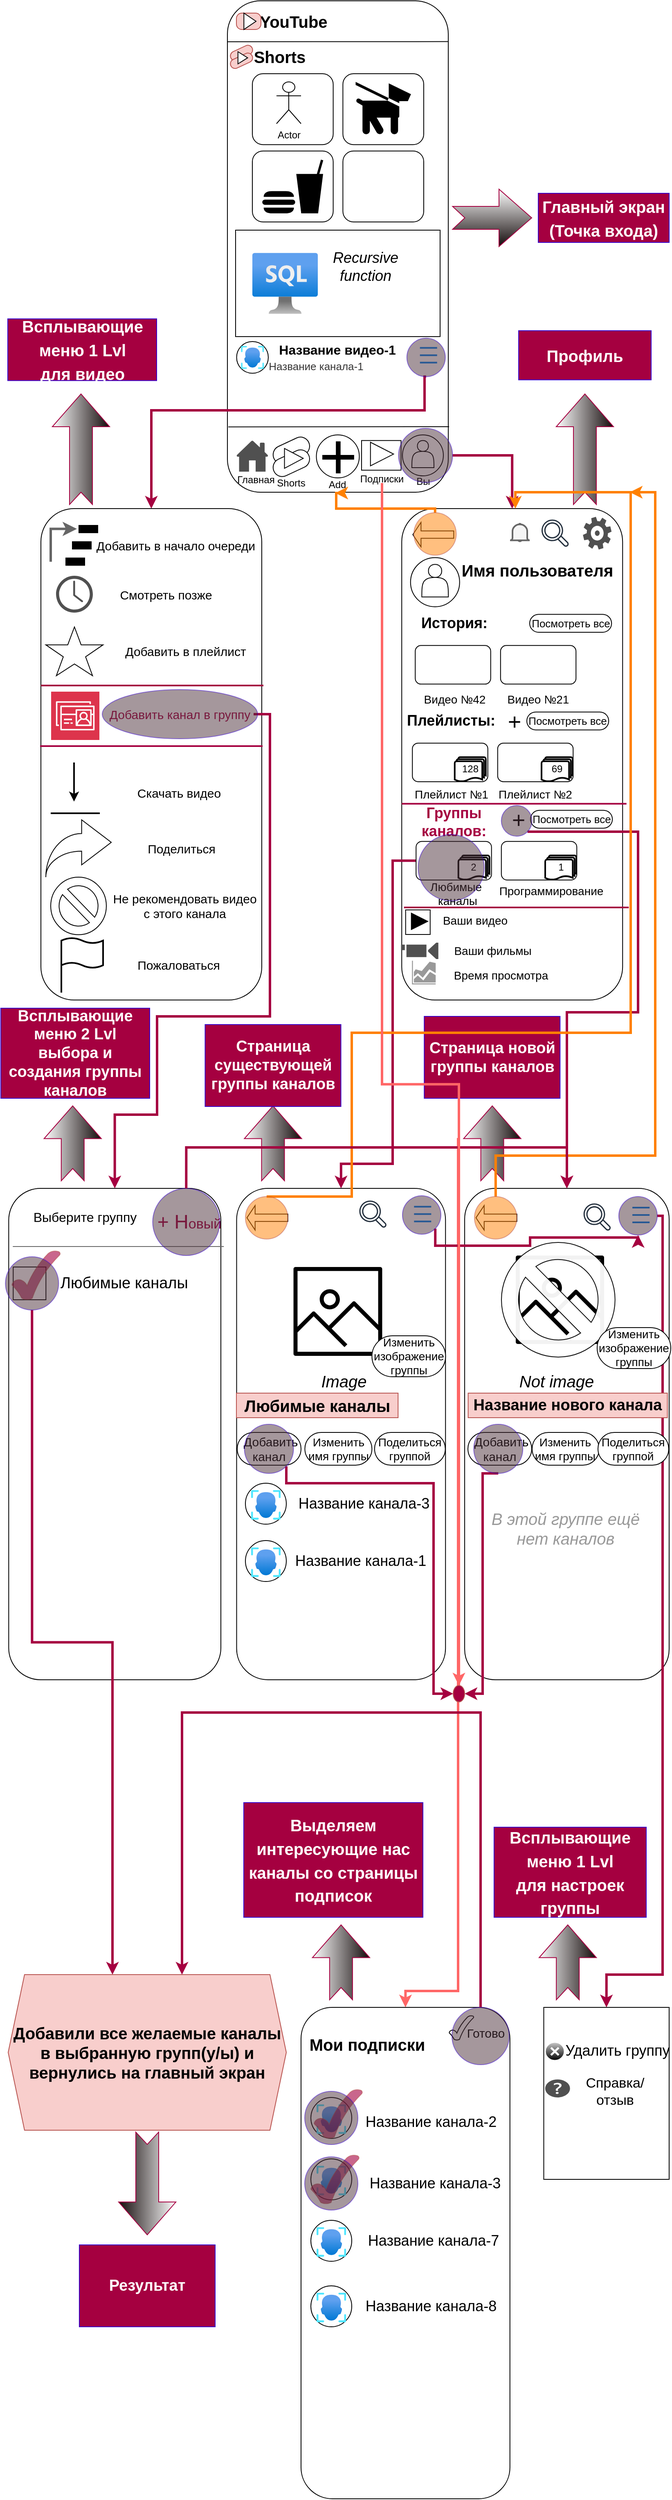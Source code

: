 <mxfile version="24.7.17">
  <diagram name="Страница — 1" id="TvVKh_q_5LJjmQfn4ezB">
    <mxGraphModel dx="1050" dy="551" grid="1" gridSize="10" guides="1" tooltips="1" connect="1" arrows="1" fold="1" page="1" pageScale="1" pageWidth="827" pageHeight="1169" math="0" shadow="0">
      <root>
        <mxCell id="0" />
        <mxCell id="1" parent="0" />
        <mxCell id="tIh2wVO1i8TtNY1D3__z-206" style="edgeStyle=orthogonalEdgeStyle;rounded=0;orthogonalLoop=1;jettySize=auto;html=1;exitX=0.5;exitY=1;exitDx=0;exitDy=0;strokeWidth=3;strokeColor=#FF6666;entryX=0.5;entryY=0;entryDx=0;entryDy=0;" parent="1" source="tIh2wVO1i8TtNY1D3__z-256" target="tIh2wVO1i8TtNY1D3__z-207" edge="1">
          <mxGeometry relative="1" as="geometry">
            <mxPoint x="560" y="2394.4" as="targetPoint" />
            <Array as="points">
              <mxPoint x="561" y="1400" />
              <mxPoint x="560" y="1400" />
              <mxPoint x="560" y="2440" />
              <mxPoint x="496" y="2440" />
            </Array>
          </mxGeometry>
        </mxCell>
        <mxCell id="e9KFApDDlMy-LiGn311C-18" value="" style="rounded=1;whiteSpace=wrap;html=1;" parent="1" vertex="1">
          <mxGeometry x="278" y="10" width="270" height="600" as="geometry" />
        </mxCell>
        <mxCell id="e9KFApDDlMy-LiGn311C-19" value="" style="endArrow=none;html=1;rounded=0;exitX=0.004;exitY=0.867;exitDx=0;exitDy=0;exitPerimeter=0;" parent="1" source="e9KFApDDlMy-LiGn311C-18" edge="1">
          <mxGeometry width="50" height="50" relative="1" as="geometry">
            <mxPoint x="288" y="540" as="sourcePoint" />
            <mxPoint x="549" y="530" as="targetPoint" />
          </mxGeometry>
        </mxCell>
        <mxCell id="e9KFApDDlMy-LiGn311C-20" value="&lt;p&gt;&lt;font style=&quot;font-size: 80px;&quot;&gt;+&lt;/font&gt;&lt;/p&gt;" style="ellipse;whiteSpace=wrap;html=1;aspect=fixed;" parent="1" vertex="1">
          <mxGeometry x="386.75" y="540" width="52.5" height="52.5" as="geometry" />
        </mxCell>
        <mxCell id="e9KFApDDlMy-LiGn311C-21" value="" style="ellipse;whiteSpace=wrap;html=1;aspect=fixed;" parent="1" vertex="1">
          <mxGeometry x="492" y="540" width="50" height="50" as="geometry" />
        </mxCell>
        <mxCell id="e9KFApDDlMy-LiGn311C-23" value="" style="shape=actor;whiteSpace=wrap;html=1;" parent="1" vertex="1">
          <mxGeometry x="503.5" y="546.87" width="27" height="33.13" as="geometry" />
        </mxCell>
        <mxCell id="e9KFApDDlMy-LiGn311C-29" value="" style="group" parent="1" vertex="1" connectable="0">
          <mxGeometry x="328" y="540" width="56.35" height="63.59" as="geometry" />
        </mxCell>
        <mxCell id="e9KFApDDlMy-LiGn311C-26" value="" style="rounded=1;whiteSpace=wrap;html=1;direction=south;rotation=65;arcSize=50;" parent="e9KFApDDlMy-LiGn311C-29" vertex="1">
          <mxGeometry x="17.05" y="-4.406" width="22.249" height="46.849" as="geometry" />
        </mxCell>
        <mxCell id="e9KFApDDlMy-LiGn311C-27" value="" style="rounded=1;whiteSpace=wrap;html=1;direction=south;rotation=65;arcSize=50;" parent="e9KFApDDlMy-LiGn311C-29" vertex="1">
          <mxGeometry x="17.05" y="11.147" width="22.249" height="46.849" as="geometry" />
        </mxCell>
        <mxCell id="e9KFApDDlMy-LiGn311C-28" value="" style="triangle;whiteSpace=wrap;html=1;fillColor=default;" parent="e9KFApDDlMy-LiGn311C-29" vertex="1">
          <mxGeometry x="19.771" y="16.52" width="22.93" height="24.282" as="geometry" />
        </mxCell>
        <mxCell id="e9KFApDDlMy-LiGn311C-32" value="Shorts" style="text;html=1;align=center;verticalAlign=middle;whiteSpace=wrap;rounded=0;" parent="e9KFApDDlMy-LiGn311C-29" vertex="1">
          <mxGeometry x="13.18" y="53.59" width="30" height="10" as="geometry" />
        </mxCell>
        <mxCell id="e9KFApDDlMy-LiGn311C-30" value="" style="sketch=0;pointerEvents=1;shadow=0;dashed=0;html=1;strokeColor=none;fillColor=#505050;labelPosition=center;verticalLabelPosition=bottom;verticalAlign=top;outlineConnect=0;align=center;shape=mxgraph.office.concepts.home;" parent="1" vertex="1">
          <mxGeometry x="289" y="546.87" width="39" height="38" as="geometry" />
        </mxCell>
        <mxCell id="e9KFApDDlMy-LiGn311C-31" value="Главная" style="text;html=1;align=center;verticalAlign=middle;whiteSpace=wrap;rounded=0;" parent="1" vertex="1">
          <mxGeometry x="298" y="584.87" width="30" height="20" as="geometry" />
        </mxCell>
        <mxCell id="e9KFApDDlMy-LiGn311C-33" value="Add" style="text;html=1;align=center;verticalAlign=middle;whiteSpace=wrap;rounded=0;" parent="1" vertex="1">
          <mxGeometry x="397.38" y="598.72" width="31.25" height="4.87" as="geometry" />
        </mxCell>
        <mxCell id="e9KFApDDlMy-LiGn311C-34" value="Подписки" style="text;html=1;align=center;verticalAlign=middle;whiteSpace=wrap;rounded=0;" parent="1" vertex="1">
          <mxGeometry x="442" y="588.72" width="50" height="10" as="geometry" />
        </mxCell>
        <mxCell id="e9KFApDDlMy-LiGn311C-35" value="Вы" style="text;html=1;align=center;verticalAlign=middle;whiteSpace=wrap;rounded=0;" parent="1" vertex="1">
          <mxGeometry x="503.5" y="592.5" width="27" height="8.72" as="geometry" />
        </mxCell>
        <mxCell id="e9KFApDDlMy-LiGn311C-46" value="" style="group" parent="1" vertex="1" connectable="0">
          <mxGeometry x="280.65" y="62" width="77.35" height="39" as="geometry" />
        </mxCell>
        <mxCell id="e9KFApDDlMy-LiGn311C-37" value="" style="group" parent="e9KFApDDlMy-LiGn311C-46" vertex="1" connectable="0">
          <mxGeometry width="29.182" height="39" as="geometry" />
        </mxCell>
        <mxCell id="e9KFApDDlMy-LiGn311C-38" value="" style="rounded=1;whiteSpace=wrap;html=1;direction=south;rotation=65;arcSize=50;fillColor=#f8cecc;strokeColor=#b85450;" parent="e9KFApDDlMy-LiGn311C-37" vertex="1">
          <mxGeometry x="8.83" y="-2.702" width="11.522" height="28.733" as="geometry" />
        </mxCell>
        <mxCell id="e9KFApDDlMy-LiGn311C-39" value="" style="rounded=1;whiteSpace=wrap;html=1;direction=south;rotation=65;arcSize=50;fillColor=#f8cecc;strokeColor=#b85450;" parent="e9KFApDDlMy-LiGn311C-37" vertex="1">
          <mxGeometry x="8.83" y="6.837" width="11.522" height="28.733" as="geometry" />
        </mxCell>
        <mxCell id="e9KFApDDlMy-LiGn311C-40" value="" style="triangle;whiteSpace=wrap;html=1;fillColor=default;" parent="e9KFApDDlMy-LiGn311C-37" vertex="1">
          <mxGeometry x="10.239" y="10.132" width="11.875" height="14.892" as="geometry" />
        </mxCell>
        <mxCell id="e9KFApDDlMy-LiGn311C-43" value="&lt;b&gt;&lt;font style=&quot;font-size: 20px;&quot;&gt;Shorts&lt;/font&gt;&lt;/b&gt;" style="text;html=1;align=center;verticalAlign=middle;whiteSpace=wrap;rounded=0;" parent="e9KFApDDlMy-LiGn311C-46" vertex="1">
          <mxGeometry x="37.352" width="48.168" height="31.2" as="geometry" />
        </mxCell>
        <mxCell id="e9KFApDDlMy-LiGn311C-47" value="" style="endArrow=none;html=1;rounded=0;entryX=1;entryY=0.083;entryDx=0;entryDy=0;entryPerimeter=0;" parent="1" target="e9KFApDDlMy-LiGn311C-18" edge="1">
          <mxGeometry width="50" height="50" relative="1" as="geometry">
            <mxPoint x="278" y="60" as="sourcePoint" />
            <mxPoint x="384.35" y="60" as="targetPoint" />
          </mxGeometry>
        </mxCell>
        <mxCell id="e9KFApDDlMy-LiGn311C-48" value="&lt;font size=&quot;1&quot; style=&quot;&quot;&gt;&lt;b style=&quot;font-size: 20px;&quot;&gt;YouTube&lt;/b&gt;&lt;/font&gt;" style="text;html=1;align=center;verticalAlign=middle;whiteSpace=wrap;rounded=0;" parent="1" vertex="1">
          <mxGeometry x="319" y="25" width="80" height="20" as="geometry" />
        </mxCell>
        <mxCell id="e9KFApDDlMy-LiGn311C-49" value="" style="group" parent="1" vertex="1" connectable="0">
          <mxGeometry x="289" y="25" width="30" height="20" as="geometry" />
        </mxCell>
        <mxCell id="e9KFApDDlMy-LiGn311C-36" value="" style="rounded=1;whiteSpace=wrap;html=1;arcSize=33;fillColor=#f8cecc;strokeColor=#b85450;" parent="e9KFApDDlMy-LiGn311C-49" vertex="1">
          <mxGeometry width="30" height="20" as="geometry" />
        </mxCell>
        <mxCell id="e9KFApDDlMy-LiGn311C-45" value="" style="triangle;whiteSpace=wrap;html=1;" parent="e9KFApDDlMy-LiGn311C-49" vertex="1">
          <mxGeometry x="9.15" width="14.85" height="20" as="geometry" />
        </mxCell>
        <mxCell id="e9KFApDDlMy-LiGn311C-64" value="" style="group" parent="1" vertex="1" connectable="0">
          <mxGeometry x="308.5" y="99" width="224.09" height="199" as="geometry" />
        </mxCell>
        <mxCell id="e9KFApDDlMy-LiGn311C-59" value="" style="rounded=1;whiteSpace=wrap;html=1;" parent="e9KFApDDlMy-LiGn311C-64" vertex="1">
          <mxGeometry width="98.816" height="86.599" as="geometry" />
        </mxCell>
        <mxCell id="e9KFApDDlMy-LiGn311C-60" value="" style="rounded=1;whiteSpace=wrap;html=1;" parent="e9KFApDDlMy-LiGn311C-64" vertex="1">
          <mxGeometry x="110.684" width="98.816" height="86.599" as="geometry" />
        </mxCell>
        <mxCell id="e9KFApDDlMy-LiGn311C-61" value="" style="rounded=1;whiteSpace=wrap;html=1;" parent="e9KFApDDlMy-LiGn311C-64" vertex="1">
          <mxGeometry y="94.401" width="98.816" height="86.599" as="geometry" />
        </mxCell>
        <mxCell id="e9KFApDDlMy-LiGn311C-62" value="" style="rounded=1;whiteSpace=wrap;html=1;" parent="e9KFApDDlMy-LiGn311C-64" vertex="1">
          <mxGeometry x="110.684" y="94.401" width="98.816" height="86.599" as="geometry" />
        </mxCell>
        <mxCell id="e9KFApDDlMy-LiGn311C-78" value="Actor" style="shape=umlActor;verticalLabelPosition=bottom;verticalAlign=top;html=1;outlineConnect=0;" parent="e9KFApDDlMy-LiGn311C-64" vertex="1">
          <mxGeometry x="29.5" y="10" width="30" height="51" as="geometry" />
        </mxCell>
        <mxCell id="e9KFApDDlMy-LiGn311C-79" value="" style="shape=mxgraph.signs.animals.dog_on_leash;html=1;pointerEvents=1;fillColor=#000000;strokeColor=none;verticalLabelPosition=bottom;verticalAlign=top;align=center;" parent="e9KFApDDlMy-LiGn311C-64" vertex="1">
          <mxGeometry x="126.25" y="10" width="67.68" height="64.4" as="geometry" />
        </mxCell>
        <mxCell id="e9KFApDDlMy-LiGn311C-80" value="" style="shape=mxgraph.signs.food.fast_food;html=1;pointerEvents=1;fillColor=#000000;strokeColor=none;verticalLabelPosition=bottom;verticalAlign=top;align=center;" parent="e9KFApDDlMy-LiGn311C-64" vertex="1">
          <mxGeometry x="12.16" y="104.9" width="74.5" height="65.6" as="geometry" />
        </mxCell>
        <mxCell id="e9KFApDDlMy-LiGn311C-81" value="" style="shape=image;html=1;verticalAlign=top;verticalLabelPosition=bottom;labelBackgroundColor=#ffffff;imageAspect=0;aspect=fixed;image=https://cdn2.iconfinder.com/data/icons/thin-line-icons-for-seo-and-development-1/64/SEO_courses_training_flipchart-128.png" parent="e9KFApDDlMy-LiGn311C-64" vertex="1">
          <mxGeometry x="110.68" y="90.66" width="94.09" height="94.09" as="geometry" />
        </mxCell>
        <mxCell id="e9KFApDDlMy-LiGn311C-67" value="" style="group" parent="1" vertex="1" connectable="0">
          <mxGeometry x="442" y="546.87" width="48.25" height="36.25" as="geometry" />
        </mxCell>
        <mxCell id="e9KFApDDlMy-LiGn311C-24" value="" style="rounded=0;whiteSpace=wrap;html=1;" parent="e9KFApDDlMy-LiGn311C-67" vertex="1">
          <mxGeometry width="48.25" height="36.25" as="geometry" />
        </mxCell>
        <mxCell id="e9KFApDDlMy-LiGn311C-25" value="" style="triangle;whiteSpace=wrap;html=1;" parent="e9KFApDDlMy-LiGn311C-67" vertex="1">
          <mxGeometry x="10.88" y="2.13" width="28.25" height="28.87" as="geometry" />
        </mxCell>
        <mxCell id="e9KFApDDlMy-LiGn311C-73" value="" style="rounded=0;whiteSpace=wrap;html=1;" parent="1" vertex="1">
          <mxGeometry x="288" y="290" width="250" height="130" as="geometry" />
        </mxCell>
        <mxCell id="e9KFApDDlMy-LiGn311C-74" value="" style="ellipse;whiteSpace=wrap;html=1;aspect=fixed;" parent="1" vertex="1">
          <mxGeometry x="289.25" y="426" width="38.75" height="38.75" as="geometry" />
        </mxCell>
        <mxCell id="e9KFApDDlMy-LiGn311C-76" value="" style="image;aspect=fixed;html=1;points=[];align=center;fontSize=12;image=img/lib/azure2/ai_machine_learning/Face_APIs.svg;" parent="1" vertex="1">
          <mxGeometry x="294.63" y="431.37" width="28" height="28" as="geometry" />
        </mxCell>
        <mxCell id="e9KFApDDlMy-LiGn311C-77" value="&lt;font style=&quot;font-size: 16px;&quot;&gt;&lt;b&gt;Название видео-1&lt;/b&gt;&lt;/font&gt;" style="text;html=1;align=center;verticalAlign=middle;whiteSpace=wrap;rounded=0;" parent="1" vertex="1">
          <mxGeometry x="337.38" y="426" width="150.62" height="20" as="geometry" />
        </mxCell>
        <mxCell id="e9KFApDDlMy-LiGn311C-82" value="&lt;font color=&quot;#363535&quot; style=&quot;font-size: 13px;&quot;&gt;Название канала-1&lt;/font&gt;" style="text;html=1;align=center;verticalAlign=middle;whiteSpace=wrap;rounded=0;" parent="1" vertex="1">
          <mxGeometry x="324.62" y="446" width="123.38" height="20" as="geometry" />
        </mxCell>
        <mxCell id="e9KFApDDlMy-LiGn311C-83" value="" style="image;aspect=fixed;html=1;points=[];align=center;fontSize=12;image=img/lib/azure2/databases/Azure_SQL_VM.svg;" parent="1" vertex="1">
          <mxGeometry x="308.5" y="317.5" width="80" height="75" as="geometry" />
        </mxCell>
        <mxCell id="e9KFApDDlMy-LiGn311C-84" value="&lt;font style=&quot;font-size: 18px;&quot;&gt;&lt;i&gt;Recursive function&lt;/i&gt;&lt;/font&gt;" style="text;html=1;align=center;verticalAlign=middle;whiteSpace=wrap;rounded=0;" parent="1" vertex="1">
          <mxGeometry x="397.38" y="310" width="100" height="50" as="geometry" />
        </mxCell>
        <mxCell id="e9KFApDDlMy-LiGn311C-141" style="edgeStyle=orthogonalEdgeStyle;rounded=0;orthogonalLoop=1;jettySize=auto;html=1;entryX=0.5;entryY=0;entryDx=0;entryDy=0;strokeWidth=3;fillColor=#d80073;strokeColor=#A50040;exitX=0.5;exitY=1;exitDx=0;exitDy=0;" parent="1" source="e9KFApDDlMy-LiGn311C-142" target="e9KFApDDlMy-LiGn311C-138" edge="1">
          <mxGeometry relative="1" as="geometry">
            <mxPoint x="520" y="480" as="sourcePoint" />
            <Array as="points">
              <mxPoint x="519" y="469" />
              <mxPoint x="519" y="510" />
              <mxPoint x="185" y="510" />
            </Array>
          </mxGeometry>
        </mxCell>
        <mxCell id="e9KFApDDlMy-LiGn311C-134" value="" style="html=1;verticalLabelPosition=bottom;align=center;labelBackgroundColor=#ffffff;verticalAlign=top;strokeWidth=2;strokeColor=#0080F0;shadow=0;dashed=0;shape=mxgraph.ios7.icons.most_viewed;pointerEvents=1" parent="1" vertex="1">
          <mxGeometry x="506.15" y="431.37" width="28.2" height="22.8" as="geometry" />
        </mxCell>
        <mxCell id="e9KFApDDlMy-LiGn311C-138" value="" style="rounded=1;whiteSpace=wrap;html=1;" parent="1" vertex="1">
          <mxGeometry x="50" y="630" width="270" height="600" as="geometry" />
        </mxCell>
        <mxCell id="e9KFApDDlMy-LiGn311C-139" value="" style="rounded=1;whiteSpace=wrap;html=1;" parent="1" vertex="1">
          <mxGeometry x="491.12" y="630" width="270" height="600" as="geometry" />
        </mxCell>
        <mxCell id="e9KFApDDlMy-LiGn311C-142" value="" style="ellipse;whiteSpace=wrap;html=1;aspect=fixed;fillColor=#4C303B;fontColor=#ffffff;strokeColor=#3700CC;opacity=50;" parent="1" vertex="1">
          <mxGeometry x="497.38" y="421.88" width="47" height="47" as="geometry" />
        </mxCell>
        <mxCell id="e9KFApDDlMy-LiGn311C-145" style="edgeStyle=orthogonalEdgeStyle;rounded=0;orthogonalLoop=1;jettySize=auto;html=1;exitX=1;exitY=0.5;exitDx=0;exitDy=0;entryX=0.5;entryY=0;entryDx=0;entryDy=0;strokeWidth=3;strokeColor=#A50040;" parent="1" source="e9KFApDDlMy-LiGn311C-144" target="e9KFApDDlMy-LiGn311C-139" edge="1">
          <mxGeometry relative="1" as="geometry" />
        </mxCell>
        <mxCell id="e9KFApDDlMy-LiGn311C-144" value="" style="ellipse;whiteSpace=wrap;html=1;aspect=fixed;fillColor=#4C303B;fontColor=#ffffff;strokeColor=#3700CC;opacity=50;" parent="1" vertex="1">
          <mxGeometry x="487.25" y="532" width="66" height="66" as="geometry" />
        </mxCell>
        <mxCell id="e9KFApDDlMy-LiGn311C-150" value="" style="html=1;shadow=0;dashed=0;align=center;verticalAlign=middle;shape=mxgraph.arrows2.arrow;dy=0.6;dx=40;notch=15;strokeColor=#A50040;gradientColor=#140b0b;" parent="1" vertex="1">
          <mxGeometry x="553.25" y="240" width="96.75" height="70" as="geometry" />
        </mxCell>
        <mxCell id="e9KFApDDlMy-LiGn311C-152" value="&lt;h1&gt;&lt;font style=&quot;font-size: 20px;&quot;&gt;Главный экран&lt;br&gt;&lt;/font&gt;&lt;font style=&quot;font-size: 20px;&quot;&gt;(Точка входа)&lt;/font&gt;&lt;/h1&gt;" style="text;html=1;align=center;verticalAlign=middle;whiteSpace=wrap;rounded=0;fillColor=#A50040;fontColor=#ffffff;strokeColor=#3700CC;gradientColor=none;glass=0;shadow=0;strokeWidth=1;" parent="1" vertex="1">
          <mxGeometry x="658" y="245" width="160" height="60" as="geometry" />
        </mxCell>
        <mxCell id="e9KFApDDlMy-LiGn311C-153" value="" style="html=1;shadow=0;dashed=0;align=center;verticalAlign=middle;shape=mxgraph.arrows2.arrow;dy=0.6;dx=40;notch=15;strokeColor=#A50040;gradientColor=#140b0b;rotation=-90;" parent="1" vertex="1">
          <mxGeometry x="31.5" y="522.5" width="135" height="70" as="geometry" />
        </mxCell>
        <mxCell id="e9KFApDDlMy-LiGn311C-154" value="&lt;h1&gt;&lt;span style=&quot;font-size: 20px;&quot;&gt;Всплывающие&lt;br&gt;меню 1 Lvl&lt;br&gt;для видео&lt;/span&gt;&lt;/h1&gt;" style="text;html=1;align=center;verticalAlign=middle;whiteSpace=wrap;rounded=0;fillColor=#A50040;fontColor=#ffffff;strokeColor=#3700CC;gradientColor=none;glass=0;shadow=0;strokeWidth=1;" parent="1" vertex="1">
          <mxGeometry x="9.5" y="398.32" width="182" height="75.37" as="geometry" />
        </mxCell>
        <mxCell id="e9KFApDDlMy-LiGn311C-155" value="&lt;h1&gt;&lt;span style=&quot;font-size: 20px;&quot;&gt;Профиль&lt;/span&gt;&lt;/h1&gt;" style="text;html=1;align=center;verticalAlign=middle;whiteSpace=wrap;rounded=0;fillColor=#A50040;fontColor=#ffffff;strokeColor=#3700CC;gradientColor=none;glass=0;shadow=0;strokeWidth=1;" parent="1" vertex="1">
          <mxGeometry x="634.02" y="412.77" width="162" height="60" as="geometry" />
        </mxCell>
        <mxCell id="e9KFApDDlMy-LiGn311C-156" value="" style="html=1;shadow=0;dashed=0;align=center;verticalAlign=middle;shape=mxgraph.arrows2.arrow;dy=0.6;dx=40;notch=15;strokeColor=#A50040;gradientColor=#140b0b;rotation=-90;" parent="1" vertex="1">
          <mxGeometry x="647.52" y="522.5" width="135" height="70" as="geometry" />
        </mxCell>
        <mxCell id="tIh2wVO1i8TtNY1D3__z-1" value="" style="sketch=0;pointerEvents=1;shadow=0;dashed=0;html=1;strokeColor=none;fillColor=#505050;labelPosition=center;verticalLabelPosition=bottom;verticalAlign=top;outlineConnect=0;align=center;shape=mxgraph.office.concepts.clock;" parent="1" vertex="1">
          <mxGeometry x="68.5" y="712" width="45" height="45" as="geometry" />
        </mxCell>
        <mxCell id="tIh2wVO1i8TtNY1D3__z-3" value="" style="verticalLabelPosition=bottom;verticalAlign=top;html=1;shape=mxgraph.basic.star" parent="1" vertex="1">
          <mxGeometry x="56" y="774.5" width="70" height="59.5" as="geometry" />
        </mxCell>
        <mxCell id="tIh2wVO1i8TtNY1D3__z-8" value="" style="group" parent="1" vertex="1" connectable="0">
          <mxGeometry x="62" y="650" width="58" height="49.75" as="geometry" />
        </mxCell>
        <mxCell id="tIh2wVO1i8TtNY1D3__z-5" value="" style="html=1;outlineConnect=0;whiteSpace=wrap;fillColor=#FFE0E0;shape=mxgraph.archimate3.plateau;" parent="tIh2wVO1i8TtNY1D3__z-8" vertex="1">
          <mxGeometry x="18" width="40" height="49.75" as="geometry" />
        </mxCell>
        <mxCell id="tIh2wVO1i8TtNY1D3__z-6" value="" style="edgeStyle=elbowEdgeStyle;elbow=horizontal;endArrow=classic;html=1;curved=0;rounded=0;endSize=8;startSize=8;strokeWidth=3;fillColor=#f5f5f5;strokeColor=#666666;" parent="tIh2wVO1i8TtNY1D3__z-8" edge="1">
          <mxGeometry width="50" height="50" relative="1" as="geometry">
            <mxPoint y="44.93" as="sourcePoint" />
            <mxPoint x="32" y="4.81" as="targetPoint" />
            <Array as="points">
              <mxPoint y="24.93" />
            </Array>
          </mxGeometry>
        </mxCell>
        <mxCell id="tIh2wVO1i8TtNY1D3__z-14" value="" style="group" parent="1" vertex="1" connectable="0">
          <mxGeometry x="62" y="940" width="60" height="70" as="geometry" />
        </mxCell>
        <mxCell id="tIh2wVO1i8TtNY1D3__z-11" value="" style="endArrow=classic;html=1;rounded=0;strokeWidth=2;" parent="tIh2wVO1i8TtNY1D3__z-14" edge="1">
          <mxGeometry width="50" height="50" relative="1" as="geometry">
            <mxPoint x="28.483" as="sourcePoint" />
            <mxPoint x="28.483" y="47.727" as="targetPoint" />
          </mxGeometry>
        </mxCell>
        <mxCell id="tIh2wVO1i8TtNY1D3__z-13" value="" style="line;strokeWidth=2;html=1;" parent="tIh2wVO1i8TtNY1D3__z-14" vertex="1">
          <mxGeometry y="54.091" width="60" height="15.909" as="geometry" />
        </mxCell>
        <mxCell id="tIh2wVO1i8TtNY1D3__z-15" value="" style="html=1;shadow=0;dashed=0;align=center;verticalAlign=middle;shape=mxgraph.arrows2.jumpInArrow;dy=10.77;dx=36.2;arrowHead=55;" parent="1" vertex="1">
          <mxGeometry x="56" y="1010" width="80" height="70" as="geometry" />
        </mxCell>
        <mxCell id="tIh2wVO1i8TtNY1D3__z-16" value="" style="verticalLabelPosition=bottom;verticalAlign=top;html=1;shape=mxgraph.basic.no_symbol" parent="1" vertex="1">
          <mxGeometry x="62" y="1080" width="68" height="70.28" as="geometry" />
        </mxCell>
        <mxCell id="tIh2wVO1i8TtNY1D3__z-17" value="" style="html=1;verticalLabelPosition=bottom;align=center;labelBackgroundColor=#ffffff;verticalAlign=top;strokeWidth=2;strokeColor=#000000;shadow=0;dashed=0;shape=mxgraph.ios7.icons.flag;" parent="1" vertex="1">
          <mxGeometry x="75" y="1153.63" width="51" height="67.37" as="geometry" />
        </mxCell>
        <mxCell id="tIh2wVO1i8TtNY1D3__z-18" value="" style="sketch=0;points=[[0,0,0],[0.25,0,0],[0.5,0,0],[0.75,0,0],[1,0,0],[0,1,0],[0.25,1,0],[0.5,1,0],[0.75,1,0],[1,1,0],[0,0.25,0],[0,0.5,0],[0,0.75,0],[1,0.25,0],[1,0.5,0],[1,0.75,0]];outlineConnect=0;fontColor=#232F3E;fillColor=#DD344C;strokeColor=#ffffff;dashed=0;verticalLabelPosition=bottom;verticalAlign=top;align=center;html=1;fontSize=12;fontStyle=0;aspect=fixed;shape=mxgraph.aws4.resourceIcon;resIcon=mxgraph.aws4.directory_service;" parent="1" vertex="1">
          <mxGeometry x="62.5" y="853.5" width="59" height="59" as="geometry" />
        </mxCell>
        <mxCell id="tIh2wVO1i8TtNY1D3__z-22" value="" style="line;strokeWidth=2;html=1;fillColor=#A50040;strokeColor=#A50040;align=center;verticalAlign=top;spacingTop=8;fontFamily=Helvetica;fontSize=12;fontColor=default;labelBackgroundColor=default;" parent="1" vertex="1">
          <mxGeometry x="50" y="841" width="272" height="10" as="geometry" />
        </mxCell>
        <mxCell id="tIh2wVO1i8TtNY1D3__z-23" value="" style="line;strokeWidth=2;html=1;strokeColor=#A50040;align=center;verticalAlign=top;spacingTop=8;fontFamily=Helvetica;fontSize=12;fontColor=default;labelBackgroundColor=default;fillColor=#A50040;" parent="1" vertex="1">
          <mxGeometry x="49" y="915" width="272" height="10" as="geometry" />
        </mxCell>
        <mxCell id="tIh2wVO1i8TtNY1D3__z-24" value="&lt;font style=&quot;font-size: 15px;&quot;&gt;Добавить в начало очереди&lt;/font&gt;" style="text;html=1;align=center;verticalAlign=middle;whiteSpace=wrap;rounded=0;" parent="1" vertex="1">
          <mxGeometry x="113.5" y="659.87" width="202" height="30" as="geometry" />
        </mxCell>
        <mxCell id="tIh2wVO1i8TtNY1D3__z-25" value="&lt;font style=&quot;font-size: 15px;&quot;&gt;Смотреть позже&lt;/font&gt;" style="text;html=1;align=center;verticalAlign=middle;whiteSpace=wrap;rounded=0;" parent="1" vertex="1">
          <mxGeometry x="102" y="719.5" width="202" height="30" as="geometry" />
        </mxCell>
        <mxCell id="tIh2wVO1i8TtNY1D3__z-26" value="&lt;font style=&quot;font-size: 15px;&quot;&gt;Добавить в плейлист&lt;/font&gt;" style="text;html=1;align=center;verticalAlign=middle;whiteSpace=wrap;rounded=0;" parent="1" vertex="1">
          <mxGeometry x="126" y="789.25" width="202" height="30" as="geometry" />
        </mxCell>
        <mxCell id="tIh2wVO1i8TtNY1D3__z-146" style="edgeStyle=orthogonalEdgeStyle;rounded=0;orthogonalLoop=1;jettySize=auto;html=1;exitX=1;exitY=0.5;exitDx=0;exitDy=0;entryX=0.5;entryY=0;entryDx=0;entryDy=0;strokeColor=#A50040;strokeWidth=3;align=center;verticalAlign=middle;fontFamily=Helvetica;fontSize=11;fontColor=default;labelBackgroundColor=default;endArrow=classic;fillColor=#d80073;" parent="1" source="tIh2wVO1i8TtNY1D3__z-27" target="tIh2wVO1i8TtNY1D3__z-127" edge="1">
          <mxGeometry relative="1" as="geometry">
            <Array as="points">
              <mxPoint x="330" y="881" />
              <mxPoint x="330" y="1250" />
              <mxPoint x="192" y="1250" />
              <mxPoint x="192" y="1370" />
              <mxPoint x="140" y="1370" />
            </Array>
          </mxGeometry>
        </mxCell>
        <mxCell id="tIh2wVO1i8TtNY1D3__z-27" value="&lt;font style=&quot;font-size: 15px;&quot;&gt;Добавить канал в группу&lt;/font&gt;" style="text;html=1;align=center;verticalAlign=middle;whiteSpace=wrap;rounded=0;glass=0;fontColor=#A50040;" parent="1" vertex="1">
          <mxGeometry x="130" y="866" width="180" height="30" as="geometry" />
        </mxCell>
        <mxCell id="tIh2wVO1i8TtNY1D3__z-30" value="" style="ellipse;whiteSpace=wrap;html=1;opacity=50;strokeColor=#3700CC;align=center;verticalAlign=middle;fontFamily=Helvetica;fontSize=12;fontColor=#ffffff;fillColor=#4C303B;" parent="1" vertex="1">
          <mxGeometry x="125" y="851" width="190" height="60" as="geometry" />
        </mxCell>
        <mxCell id="tIh2wVO1i8TtNY1D3__z-33" value="&lt;font style=&quot;font-size: 15px;&quot;&gt;Скачать видео&lt;/font&gt;" style="text;html=1;align=center;verticalAlign=middle;whiteSpace=wrap;rounded=0;" parent="1" vertex="1">
          <mxGeometry x="118" y="962" width="202" height="30" as="geometry" />
        </mxCell>
        <mxCell id="tIh2wVO1i8TtNY1D3__z-34" value="&lt;font style=&quot;font-size: 15px;&quot;&gt;Поделиться&lt;/font&gt;" style="text;html=1;align=center;verticalAlign=middle;whiteSpace=wrap;rounded=0;" parent="1" vertex="1">
          <mxGeometry x="120.65" y="1030" width="202" height="30" as="geometry" />
        </mxCell>
        <mxCell id="tIh2wVO1i8TtNY1D3__z-35" value="&lt;font style=&quot;font-size: 15px;&quot;&gt;Не рекомендовать видео&lt;br&gt;с этого канала&lt;/font&gt;" style="text;html=1;align=center;verticalAlign=middle;whiteSpace=wrap;rounded=0;" parent="1" vertex="1">
          <mxGeometry x="125" y="1100.14" width="202" height="30" as="geometry" />
        </mxCell>
        <mxCell id="tIh2wVO1i8TtNY1D3__z-36" value="&lt;font style=&quot;font-size: 15px;&quot;&gt;Пожаловаться&lt;/font&gt;" style="text;html=1;align=center;verticalAlign=middle;whiteSpace=wrap;rounded=0;" parent="1" vertex="1">
          <mxGeometry x="134.63" y="1172.32" width="167.37" height="30" as="geometry" />
        </mxCell>
        <mxCell id="tIh2wVO1i8TtNY1D3__z-41" value="" style="group" parent="1" vertex="1" connectable="0">
          <mxGeometry x="501.87" y="689.87" width="60" height="60" as="geometry" />
        </mxCell>
        <mxCell id="tIh2wVO1i8TtNY1D3__z-42" value="" style="ellipse;whiteSpace=wrap;html=1;aspect=fixed;" parent="tIh2wVO1i8TtNY1D3__z-41" vertex="1">
          <mxGeometry width="60" height="60" as="geometry" />
        </mxCell>
        <mxCell id="tIh2wVO1i8TtNY1D3__z-43" value="" style="shape=actor;whiteSpace=wrap;html=1;" parent="tIh2wVO1i8TtNY1D3__z-41" vertex="1">
          <mxGeometry x="13.8" y="8.244" width="32.4" height="39.756" as="geometry" />
        </mxCell>
        <mxCell id="tIh2wVO1i8TtNY1D3__z-44" value="&lt;font size=&quot;1&quot; style=&quot;&quot;&gt;&lt;b style=&quot;font-size: 20px;&quot;&gt;Имя пользователя&lt;/b&gt;&lt;/font&gt;" style="text;html=1;align=center;verticalAlign=middle;whiteSpace=wrap;rounded=0;" parent="1" vertex="1">
          <mxGeometry x="561.87" y="680" width="190" height="50.25" as="geometry" />
        </mxCell>
        <mxCell id="e9KFApDDlMy-LiGn311C-52" value="" style="html=1;verticalLabelPosition=bottom;align=center;labelBackgroundColor=#ffffff;verticalAlign=top;strokeWidth=2;strokeColor=#666666;shadow=0;dashed=0;shape=mxgraph.ios7.icons.bell;fillColor=#f5f5f5;fontColor=#333333;" parent="1" vertex="1">
          <mxGeometry x="623.52" y="648.45" width="24" height="21.55" as="geometry" />
        </mxCell>
        <mxCell id="e9KFApDDlMy-LiGn311C-55" value="" style="sketch=0;outlineConnect=0;fontColor=#232F3E;gradientColor=none;fillColor=#232F3D;strokeColor=none;dashed=0;verticalLabelPosition=bottom;verticalAlign=top;align=center;html=1;fontSize=12;fontStyle=0;aspect=fixed;pointerEvents=1;shape=mxgraph.aws4.magnifying_glass_2;" parent="1" vertex="1">
          <mxGeometry x="662" y="643.25" width="33.5" height="33.5" as="geometry" />
        </mxCell>
        <mxCell id="tIh2wVO1i8TtNY1D3__z-46" value="" style="sketch=0;pointerEvents=1;shadow=0;dashed=0;html=1;strokeColor=none;fillColor=#505050;labelPosition=center;verticalLabelPosition=bottom;verticalAlign=top;outlineConnect=0;align=center;shape=mxgraph.office.concepts.settings_office_365;" parent="1" vertex="1">
          <mxGeometry x="712.62" y="640" width="35" height="40" as="geometry" />
        </mxCell>
        <mxCell id="tIh2wVO1i8TtNY1D3__z-51" value="Видео №42" style="text;html=1;align=center;verticalAlign=middle;whiteSpace=wrap;rounded=0;fontSize=14;" parent="1" vertex="1">
          <mxGeometry x="515.6" y="850" width="80.27" height="26.19" as="geometry" />
        </mxCell>
        <mxCell id="tIh2wVO1i8TtNY1D3__z-47" value="&lt;b&gt;&lt;font style=&quot;font-size: 18px;&quot;&gt;История:&lt;/font&gt;&lt;/b&gt;" style="text;html=1;align=center;verticalAlign=middle;whiteSpace=wrap;rounded=0;" parent="1" vertex="1">
          <mxGeometry x="502.62" y="757" width="104.864" height="26.19" as="geometry" />
        </mxCell>
        <mxCell id="tIh2wVO1i8TtNY1D3__z-48" value="&lt;font style=&quot;font-size: 13px;&quot;&gt;Посмотреть все&lt;/font&gt;" style="rounded=1;whiteSpace=wrap;html=1;arcSize=50;" parent="1" vertex="1">
          <mxGeometry x="647.523" y="759.183" width="100.097" height="21.825" as="geometry" />
        </mxCell>
        <mxCell id="tIh2wVO1i8TtNY1D3__z-49" value="" style="rounded=1;whiteSpace=wrap;html=1;" parent="1" vertex="1">
          <mxGeometry x="507.625" y="797.159" width="92.232" height="47.143" as="geometry" />
        </mxCell>
        <mxCell id="tIh2wVO1i8TtNY1D3__z-50" value="" style="rounded=1;whiteSpace=wrap;html=1;" parent="1" vertex="1">
          <mxGeometry x="611.898" y="797.159" width="92.232" height="47.143" as="geometry" />
        </mxCell>
        <mxCell id="tIh2wVO1i8TtNY1D3__z-52" value="Видео №21" style="text;html=1;align=center;verticalAlign=middle;whiteSpace=wrap;rounded=0;fontSize=14;" parent="1" vertex="1">
          <mxGeometry x="616.03" y="850" width="83.97" height="26.19" as="geometry" />
        </mxCell>
        <mxCell id="tIh2wVO1i8TtNY1D3__z-87" value="&lt;b&gt;&lt;font style=&quot;font-size: 18px;&quot;&gt;Плейлисты:&lt;/font&gt;&lt;/b&gt;" style="text;html=1;align=center;verticalAlign=middle;whiteSpace=wrap;rounded=0;" parent="1" vertex="1">
          <mxGeometry x="499.12" y="876.18" width="104.864" height="26.19" as="geometry" />
        </mxCell>
        <mxCell id="tIh2wVO1i8TtNY1D3__z-88" value="&lt;font style=&quot;font-size: 13px;&quot;&gt;Посмотреть все&lt;/font&gt;" style="rounded=1;whiteSpace=wrap;html=1;arcSize=50;" parent="1" vertex="1">
          <mxGeometry x="644.023" y="878.363" width="100.097" height="21.825" as="geometry" />
        </mxCell>
        <mxCell id="tIh2wVO1i8TtNY1D3__z-89" value="" style="rounded=1;whiteSpace=wrap;html=1;" parent="1" vertex="1">
          <mxGeometry x="504.125" y="916.339" width="92.232" height="47.143" as="geometry" />
        </mxCell>
        <mxCell id="tIh2wVO1i8TtNY1D3__z-90" value="" style="rounded=1;whiteSpace=wrap;html=1;" parent="1" vertex="1">
          <mxGeometry x="608.398" y="916.339" width="92.232" height="47.143" as="geometry" />
        </mxCell>
        <mxCell id="tIh2wVO1i8TtNY1D3__z-91" value="Плейлист №1" style="text;html=1;align=center;verticalAlign=middle;whiteSpace=wrap;rounded=0;fontSize=14;" parent="1" vertex="1">
          <mxGeometry x="504.67" y="965.81" width="93.77" height="26.19" as="geometry" />
        </mxCell>
        <mxCell id="tIh2wVO1i8TtNY1D3__z-92" value="Плейлист №2" style="text;html=1;align=center;verticalAlign=middle;whiteSpace=wrap;rounded=0;fontSize=14;" parent="1" vertex="1">
          <mxGeometry x="608.4" y="965.48" width="93.34" height="26.19" as="geometry" />
        </mxCell>
        <mxCell id="tIh2wVO1i8TtNY1D3__z-93" value="&lt;font style=&quot;font-size: 28px;&quot;&gt;+&lt;/font&gt;" style="text;html=1;align=center;verticalAlign=middle;whiteSpace=wrap;rounded=0;" parent="1" vertex="1">
          <mxGeometry x="619.12" y="875.36" width="20" height="30" as="geometry" />
        </mxCell>
        <mxCell id="tIh2wVO1i8TtNY1D3__z-94" value="128" style="strokeWidth=2;html=1;shape=mxgraph.flowchart.multi-document;whiteSpace=wrap;" parent="1" vertex="1">
          <mxGeometry x="555.87" y="933.48" width="38" height="30" as="geometry" />
        </mxCell>
        <mxCell id="tIh2wVO1i8TtNY1D3__z-95" value="69" style="strokeWidth=2;html=1;shape=mxgraph.flowchart.multi-document;whiteSpace=wrap;" parent="1" vertex="1">
          <mxGeometry x="662" y="933.48" width="38" height="30" as="geometry" />
        </mxCell>
        <mxCell id="tIh2wVO1i8TtNY1D3__z-96" value="&lt;span style=&quot;font-size: 18px;&quot;&gt;&lt;b&gt;Группы&lt;br&gt;каналов:&lt;/b&gt;&lt;/span&gt;" style="text;html=1;align=center;verticalAlign=middle;whiteSpace=wrap;rounded=0;fontColor=#A50040;" parent="1" vertex="1">
          <mxGeometry x="503.62" y="996.19" width="102.25" height="33.81" as="geometry" />
        </mxCell>
        <mxCell id="tIh2wVO1i8TtNY1D3__z-97" value="&lt;font style=&quot;font-size: 28px;&quot;&gt;+&lt;/font&gt;" style="text;html=1;align=center;verticalAlign=middle;whiteSpace=wrap;rounded=0;" parent="1" vertex="1">
          <mxGeometry x="623.62" y="995.37" width="20" height="30" as="geometry" />
        </mxCell>
        <mxCell id="tIh2wVO1i8TtNY1D3__z-98" value="&lt;font style=&quot;font-size: 13px;&quot;&gt;Посмотреть все&lt;/font&gt;" style="rounded=1;whiteSpace=wrap;html=1;arcSize=50;" parent="1" vertex="1">
          <mxGeometry x="648.523" y="998.373" width="100.097" height="21.825" as="geometry" />
        </mxCell>
        <mxCell id="tIh2wVO1i8TtNY1D3__z-150" style="edgeStyle=orthogonalEdgeStyle;rounded=0;orthogonalLoop=1;jettySize=auto;html=1;exitX=0;exitY=0.5;exitDx=0;exitDy=0;entryX=0.5;entryY=0;entryDx=0;entryDy=0;strokeColor=#A50040;strokeWidth=3;align=center;verticalAlign=middle;fontFamily=Helvetica;fontSize=11;fontColor=default;labelBackgroundColor=default;endArrow=classic;fillColor=#d80073;" parent="1" source="tIh2wVO1i8TtNY1D3__z-99" target="tIh2wVO1i8TtNY1D3__z-148" edge="1">
          <mxGeometry relative="1" as="geometry">
            <mxPoint x="470" y="1390" as="targetPoint" />
            <Array as="points">
              <mxPoint x="480" y="1060" />
              <mxPoint x="480" y="1430" />
              <mxPoint x="417" y="1430" />
            </Array>
          </mxGeometry>
        </mxCell>
        <mxCell id="tIh2wVO1i8TtNY1D3__z-99" value="" style="rounded=1;whiteSpace=wrap;html=1;" parent="1" vertex="1">
          <mxGeometry x="508.625" y="1036.349" width="92.232" height="47.143" as="geometry" />
        </mxCell>
        <mxCell id="tIh2wVO1i8TtNY1D3__z-100" value="2" style="strokeWidth=2;html=1;shape=mxgraph.flowchart.multi-document;whiteSpace=wrap;" parent="1" vertex="1">
          <mxGeometry x="560.37" y="1053.49" width="38" height="30" as="geometry" />
        </mxCell>
        <mxCell id="tIh2wVO1i8TtNY1D3__z-101" value="" style="rounded=1;whiteSpace=wrap;html=1;" parent="1" vertex="1">
          <mxGeometry x="612.898" y="1036.349" width="92.232" height="47.143" as="geometry" />
        </mxCell>
        <mxCell id="tIh2wVO1i8TtNY1D3__z-102" value="1" style="strokeWidth=2;html=1;shape=mxgraph.flowchart.multi-document;whiteSpace=wrap;" parent="1" vertex="1">
          <mxGeometry x="666.5" y="1053.49" width="38" height="30" as="geometry" />
        </mxCell>
        <mxCell id="tIh2wVO1i8TtNY1D3__z-103" value="Любимые&lt;br&gt;&amp;nbsp;каналы" style="text;html=1;align=center;verticalAlign=middle;whiteSpace=wrap;rounded=0;fontSize=14;" parent="1" vertex="1">
          <mxGeometry x="499.33" y="1086.74" width="116.7" height="26.19" as="geometry" />
        </mxCell>
        <mxCell id="tIh2wVO1i8TtNY1D3__z-104" value="Программирование" style="text;html=1;align=center;verticalAlign=middle;whiteSpace=wrap;rounded=0;fontSize=14;" parent="1" vertex="1">
          <mxGeometry x="608.4" y="1086.74" width="132.35" height="19.68" as="geometry" />
        </mxCell>
        <mxCell id="tIh2wVO1i8TtNY1D3__z-105" value="" style="line;strokeWidth=2;html=1;fillColor=#A50040;strokeColor=#A50040;" parent="1" vertex="1">
          <mxGeometry x="491.12" y="985.37" width="274.75" height="10" as="geometry" />
        </mxCell>
        <mxCell id="tIh2wVO1i8TtNY1D3__z-106" value="" style="line;strokeWidth=2;html=1;fillColor=#A50040;strokeColor=#A50040;" parent="1" vertex="1">
          <mxGeometry x="493.87" y="1112.01" width="274.75" height="10" as="geometry" />
        </mxCell>
        <mxCell id="tIh2wVO1i8TtNY1D3__z-117" value="" style="group" parent="1" vertex="1" connectable="0">
          <mxGeometry x="495.87" y="1120" width="30" height="30" as="geometry" />
        </mxCell>
        <mxCell id="tIh2wVO1i8TtNY1D3__z-107" value="" style="whiteSpace=wrap;html=1;aspect=fixed;container=0;" parent="tIh2wVO1i8TtNY1D3__z-117" vertex="1">
          <mxGeometry width="30" height="30" as="geometry" />
        </mxCell>
        <mxCell id="tIh2wVO1i8TtNY1D3__z-108" value="" style="triangle;whiteSpace=wrap;html=1;labelBackgroundColor=none;fillColor=#000000;container=0;" parent="tIh2wVO1i8TtNY1D3__z-117" vertex="1">
          <mxGeometry x="7" y="4" width="20" height="20" as="geometry" />
        </mxCell>
        <mxCell id="tIh2wVO1i8TtNY1D3__z-121" value="" style="sketch=0;pointerEvents=1;shadow=0;dashed=0;html=1;strokeColor=none;fillColor=#505050;labelPosition=center;verticalLabelPosition=bottom;verticalAlign=top;outlineConnect=0;align=center;shape=mxgraph.office.devices.video_camera;" parent="1" vertex="1">
          <mxGeometry x="490.25" y="1160" width="45.62" height="20" as="geometry" />
        </mxCell>
        <mxCell id="tIh2wVO1i8TtNY1D3__z-122" value="" style="sketch=0;aspect=fixed;pointerEvents=1;shadow=0;dashed=0;html=1;strokeColor=none;labelPosition=center;verticalLabelPosition=bottom;verticalAlign=top;align=center;fillColor=#999999;shape=mxgraph.mscae.general.graph" parent="1" vertex="1">
          <mxGeometry x="503.62" y="1182" width="29" height="29" as="geometry" />
        </mxCell>
        <mxCell id="tIh2wVO1i8TtNY1D3__z-123" value="Ваши видео" style="text;html=1;align=center;verticalAlign=middle;whiteSpace=wrap;rounded=0;fontSize=14;" parent="1" vertex="1">
          <mxGeometry x="535.87" y="1117.86" width="90" height="30" as="geometry" />
        </mxCell>
        <mxCell id="tIh2wVO1i8TtNY1D3__z-124" value="Ваши фильмы" style="text;html=1;align=center;verticalAlign=middle;whiteSpace=wrap;rounded=0;fontSize=14;" parent="1" vertex="1">
          <mxGeometry x="549.12" y="1155" width="106.75" height="30" as="geometry" />
        </mxCell>
        <mxCell id="tIh2wVO1i8TtNY1D3__z-125" value="Время просмотра" style="text;html=1;align=center;verticalAlign=middle;whiteSpace=wrap;rounded=0;fontSize=14;" parent="1" vertex="1">
          <mxGeometry x="549.12" y="1185" width="126.75" height="30" as="geometry" />
        </mxCell>
        <mxCell id="tIh2wVO1i8TtNY1D3__z-153" style="edgeStyle=orthogonalEdgeStyle;rounded=0;orthogonalLoop=1;jettySize=auto;html=1;exitX=1;exitY=1;exitDx=0;exitDy=0;entryX=0.5;entryY=0;entryDx=0;entryDy=0;strokeColor=#A50040;strokeWidth=3;align=center;verticalAlign=middle;fontFamily=Helvetica;fontSize=11;fontColor=default;labelBackgroundColor=default;endArrow=classic;fillColor=#d80073;" parent="1" source="tIh2wVO1i8TtNY1D3__z-126" target="tIh2wVO1i8TtNY1D3__z-149" edge="1">
          <mxGeometry relative="1" as="geometry">
            <Array as="points">
              <mxPoint x="780" y="1025" />
              <mxPoint x="780" y="1245" />
              <mxPoint x="693" y="1245" />
            </Array>
          </mxGeometry>
        </mxCell>
        <mxCell id="tIh2wVO1i8TtNY1D3__z-126" value="" style="ellipse;whiteSpace=wrap;html=1;aspect=fixed;fillColor=#4C303B;fontColor=#ffffff;strokeColor=#3700CC;opacity=50;" parent="1" vertex="1">
          <mxGeometry x="612.86" y="992.48" width="37.52" height="37.52" as="geometry" />
        </mxCell>
        <mxCell id="tIh2wVO1i8TtNY1D3__z-127" value="" style="rounded=1;whiteSpace=wrap;html=1;" parent="1" vertex="1">
          <mxGeometry x="10.65" y="1460" width="259.35" height="600" as="geometry" />
        </mxCell>
        <mxCell id="tIh2wVO1i8TtNY1D3__z-130" value="" style="ellipse;whiteSpace=wrap;html=1;aspect=fixed;fillColor=#4C303B;fontColor=#ffffff;strokeColor=#3700CC;opacity=50;" parent="1" vertex="1">
          <mxGeometry x="511.12" y="1028.05" width="80.87" height="80.87" as="geometry" />
        </mxCell>
        <mxCell id="tIh2wVO1i8TtNY1D3__z-132" value="" style="html=1;shadow=0;dashed=0;align=center;verticalAlign=middle;shape=mxgraph.arrows2.arrow;dy=0.6;dx=40;notch=15;strokeColor=#A50040;gradientColor=#140b0b;rotation=-90;" parent="1" vertex="1">
          <mxGeometry x="43.13" y="1370" width="91.5" height="70" as="geometry" />
        </mxCell>
        <mxCell id="tIh2wVO1i8TtNY1D3__z-133" value="&lt;h1 style=&quot;font-size: 19px;&quot;&gt;&lt;span style=&quot;&quot;&gt;Всплывающие&lt;br&gt;меню 2 Lvl&lt;br&gt;выбора и создания группы каналов&lt;/span&gt;&lt;/h1&gt;" style="text;html=1;align=center;verticalAlign=middle;whiteSpace=wrap;rounded=0;fillColor=#A50040;fontColor=#ffffff;strokeColor=#3700CC;gradientColor=none;glass=0;shadow=0;strokeWidth=1;" parent="1" vertex="1">
          <mxGeometry x="1" y="1240" width="182" height="110" as="geometry" />
        </mxCell>
        <mxCell id="tIh2wVO1i8TtNY1D3__z-136" value="" style="line;strokeWidth=1;html=1;fillColor=#f5f5f5;fontColor=#333333;strokeColor=#666666;" parent="1" vertex="1">
          <mxGeometry x="15.65" y="1526" width="258" height="10" as="geometry" />
        </mxCell>
        <mxCell id="tIh2wVO1i8TtNY1D3__z-137" value="&lt;font style=&quot;font-size: 16px;&quot;&gt;Выберите группу&lt;/font&gt;" style="text;html=1;align=center;verticalAlign=middle;whiteSpace=wrap;rounded=0;" parent="1" vertex="1">
          <mxGeometry x="24.65" y="1480" width="157.5" height="30" as="geometry" />
        </mxCell>
        <mxCell id="tIh2wVO1i8TtNY1D3__z-138" value="&lt;font style=&quot;font-size: 24px;&quot;&gt;+ Н&lt;/font&gt;&lt;font style=&quot;font-size: 17px;&quot;&gt;овый&lt;/font&gt;" style="text;html=1;align=center;verticalAlign=middle;whiteSpace=wrap;rounded=0;fontFamily=Helvetica;fontSize=12;fontColor=#A50040;" parent="1" vertex="1">
          <mxGeometry x="183.65" y="1486" width="94.62" height="30" as="geometry" />
        </mxCell>
        <mxCell id="tIh2wVO1i8TtNY1D3__z-140" value="" style="whiteSpace=wrap;html=1;aspect=fixed;" parent="1" vertex="1">
          <mxGeometry x="16.15" y="1556" width="40" height="40" as="geometry" />
        </mxCell>
        <mxCell id="tIh2wVO1i8TtNY1D3__z-141" value="&lt;font style=&quot;font-size: 19px;&quot;&gt;Любимые каналы&lt;/font&gt;" style="text;html=1;align=center;verticalAlign=middle;whiteSpace=wrap;rounded=0;" parent="1" vertex="1">
          <mxGeometry x="67.15" y="1561" width="170" height="30" as="geometry" />
        </mxCell>
        <mxCell id="tIh2wVO1i8TtNY1D3__z-142" value="" style="verticalLabelPosition=bottom;verticalAlign=middle;html=1;shape=mxgraph.basic.tick;rounded=0;align=center;fontFamily=Helvetica;fontSize=12;fillColor=#A50040;strokeColor=#b85450;opacity=60;" parent="1" vertex="1">
          <mxGeometry x="14.65" y="1536" width="59" height="60" as="geometry" />
        </mxCell>
        <mxCell id="tIh2wVO1i8TtNY1D3__z-209" style="edgeStyle=orthogonalEdgeStyle;rounded=0;orthogonalLoop=1;jettySize=auto;html=1;exitX=0.5;exitY=1;exitDx=0;exitDy=0;entryX=0.375;entryY=0;entryDx=0;entryDy=0;strokeColor=#A50040;strokeWidth=3;align=center;verticalAlign=middle;fontFamily=Helvetica;fontSize=11;fontColor=default;labelBackgroundColor=default;endArrow=classic;fillColor=#d80073;" parent="1" source="tIh2wVO1i8TtNY1D3__z-144" target="tIh2wVO1i8TtNY1D3__z-208" edge="1">
          <mxGeometry relative="1" as="geometry" />
        </mxCell>
        <mxCell id="tIh2wVO1i8TtNY1D3__z-144" value="" style="ellipse;whiteSpace=wrap;html=1;aspect=fixed;fillColor=#4C303B;fontColor=#ffffff;strokeColor=#3700CC;opacity=50;" parent="1" vertex="1">
          <mxGeometry x="6.65" y="1543.5" width="65" height="65" as="geometry" />
        </mxCell>
        <mxCell id="tIh2wVO1i8TtNY1D3__z-145" value="" style="ellipse;whiteSpace=wrap;html=1;aspect=fixed;fillColor=#4C303B;fontColor=#ffffff;strokeColor=#3700CC;opacity=50;" parent="1" vertex="1">
          <mxGeometry x="186.65" y="1460" width="82" height="82" as="geometry" />
        </mxCell>
        <mxCell id="tIh2wVO1i8TtNY1D3__z-148" value="" style="rounded=1;whiteSpace=wrap;html=1;" parent="1" vertex="1">
          <mxGeometry x="289.25" y="1460" width="255.37" height="600" as="geometry" />
        </mxCell>
        <mxCell id="tIh2wVO1i8TtNY1D3__z-149" value="" style="rounded=1;whiteSpace=wrap;html=1;" parent="1" vertex="1">
          <mxGeometry x="568.02" y="1460" width="249.98" height="600" as="geometry" />
        </mxCell>
        <mxCell id="tIh2wVO1i8TtNY1D3__z-151" value="" style="html=1;shadow=0;dashed=0;align=center;verticalAlign=middle;shape=mxgraph.arrows2.arrow;dy=0.6;dx=40;notch=15;strokeColor=#A50040;gradientColor=#140b0b;rotation=-90;" parent="1" vertex="1">
          <mxGeometry x="288" y="1370" width="91.5" height="70" as="geometry" />
        </mxCell>
        <mxCell id="tIh2wVO1i8TtNY1D3__z-152" value="&lt;h1 style=&quot;font-size: 19px;&quot;&gt;Страница существующей группы каналов&lt;/h1&gt;" style="text;html=1;align=center;verticalAlign=middle;whiteSpace=wrap;rounded=0;fillColor=#A50040;fontColor=#ffffff;strokeColor=#3700CC;gradientColor=none;glass=0;shadow=0;strokeWidth=1;" parent="1" vertex="1">
          <mxGeometry x="250.75" y="1260" width="166" height="100" as="geometry" />
        </mxCell>
        <mxCell id="tIh2wVO1i8TtNY1D3__z-154" value="" style="html=1;shadow=0;dashed=0;align=center;verticalAlign=middle;shape=mxgraph.arrows2.arrow;dy=0.6;dx=40;notch=15;strokeColor=#A50040;gradientColor=#140b0b;rotation=-90;" parent="1" vertex="1">
          <mxGeometry x="556.02" y="1370" width="91.5" height="70" as="geometry" />
        </mxCell>
        <mxCell id="tIh2wVO1i8TtNY1D3__z-155" value="&lt;h1 style=&quot;font-size: 19px;&quot;&gt;Страница новой группы каналов&lt;/h1&gt;" style="text;html=1;align=center;verticalAlign=middle;whiteSpace=wrap;rounded=0;fillColor=#A50040;fontColor=#ffffff;strokeColor=#3700CC;gradientColor=none;glass=0;shadow=0;strokeWidth=1;" parent="1" vertex="1">
          <mxGeometry x="518.63" y="1250" width="166" height="100" as="geometry" />
        </mxCell>
        <mxCell id="tIh2wVO1i8TtNY1D3__z-156" value="" style="shape=singleArrow;direction=west;whiteSpace=wrap;html=1;" parent="1" vertex="1">
          <mxGeometry x="504.67" y="646.75" width="50" height="30" as="geometry" />
        </mxCell>
        <mxCell id="tIh2wVO1i8TtNY1D3__z-160" style="edgeStyle=orthogonalEdgeStyle;rounded=0;orthogonalLoop=1;jettySize=auto;html=1;exitX=0.5;exitY=0;exitDx=0;exitDy=0;strokeWidth=3;strokeColor=#FF8000;" parent="1" source="tIh2wVO1i8TtNY1D3__z-157" edge="1">
          <mxGeometry relative="1" as="geometry">
            <mxPoint x="410" y="611" as="targetPoint" />
            <mxPoint x="531.865" y="616" as="sourcePoint" />
            <Array as="points">
              <mxPoint x="532" y="630" />
              <mxPoint x="411" y="630" />
              <mxPoint x="411" y="611" />
            </Array>
          </mxGeometry>
        </mxCell>
        <mxCell id="tIh2wVO1i8TtNY1D3__z-157" value="" style="ellipse;whiteSpace=wrap;html=1;aspect=fixed;fillColor=#FF8000;strokeColor=#b85450;opacity=50;" parent="1" vertex="1">
          <mxGeometry x="505.93" y="635" width="51.87" height="51.87" as="geometry" />
        </mxCell>
        <mxCell id="tIh2wVO1i8TtNY1D3__z-165" value="" style="group" parent="1" vertex="1" connectable="0">
          <mxGeometry x="300.0" y="1470" width="51.87" height="51.87" as="geometry" />
        </mxCell>
        <mxCell id="tIh2wVO1i8TtNY1D3__z-162" value="" style="shape=singleArrow;direction=west;whiteSpace=wrap;html=1;" parent="tIh2wVO1i8TtNY1D3__z-165" vertex="1">
          <mxGeometry x="1.87" y="10.93" width="50" height="30" as="geometry" />
        </mxCell>
        <mxCell id="tIh2wVO1i8TtNY1D3__z-169" style="edgeStyle=orthogonalEdgeStyle;rounded=0;orthogonalLoop=1;jettySize=auto;html=1;exitX=0.5;exitY=0;exitDx=0;exitDy=0;strokeWidth=3;strokeColor=#FF8000;align=center;verticalAlign=middle;fontFamily=Helvetica;fontSize=11;fontColor=default;labelBackgroundColor=default;endArrow=classic;" parent="tIh2wVO1i8TtNY1D3__z-165" source="tIh2wVO1i8TtNY1D3__z-161" edge="1">
          <mxGeometry relative="1" as="geometry">
            <mxPoint x="330.0" y="-840" as="targetPoint" />
            <Array as="points">
              <mxPoint x="130" />
              <mxPoint x="130" y="-200" />
              <mxPoint x="471" y="-200" />
              <mxPoint x="471" y="-860" />
              <mxPoint x="330" y="-860" />
            </Array>
          </mxGeometry>
        </mxCell>
        <mxCell id="tIh2wVO1i8TtNY1D3__z-161" value="" style="ellipse;whiteSpace=wrap;html=1;aspect=fixed;fillColor=#FF8000;strokeColor=#b85450;opacity=50;" parent="tIh2wVO1i8TtNY1D3__z-165" vertex="1">
          <mxGeometry width="51.87" height="51.87" as="geometry" />
        </mxCell>
        <mxCell id="tIh2wVO1i8TtNY1D3__z-166" value="" style="group" parent="1" vertex="1" connectable="0">
          <mxGeometry x="580" y="1470" width="51.87" height="51.87" as="geometry" />
        </mxCell>
        <mxCell id="tIh2wVO1i8TtNY1D3__z-167" value="" style="shape=singleArrow;direction=west;whiteSpace=wrap;html=1;" parent="tIh2wVO1i8TtNY1D3__z-166" vertex="1">
          <mxGeometry x="1.87" y="10.93" width="50" height="30" as="geometry" />
        </mxCell>
        <mxCell id="tIh2wVO1i8TtNY1D3__z-170" style="edgeStyle=orthogonalEdgeStyle;rounded=0;orthogonalLoop=1;jettySize=auto;html=1;exitX=0.5;exitY=0;exitDx=0;exitDy=0;strokeColor=#FF8000;strokeWidth=3;align=center;verticalAlign=middle;fontFamily=Helvetica;fontSize=11;fontColor=default;labelBackgroundColor=default;endArrow=classic;" parent="tIh2wVO1i8TtNY1D3__z-166" source="tIh2wVO1i8TtNY1D3__z-168" edge="1">
          <mxGeometry relative="1" as="geometry">
            <mxPoint x="190" y="-860" as="targetPoint" />
            <Array as="points">
              <mxPoint x="26" y="-50" />
              <mxPoint x="221" y="-50" />
              <mxPoint x="221" y="-860" />
            </Array>
          </mxGeometry>
        </mxCell>
        <mxCell id="tIh2wVO1i8TtNY1D3__z-168" value="" style="ellipse;whiteSpace=wrap;html=1;aspect=fixed;fillColor=#FF8000;strokeColor=#b85450;opacity=50;" parent="tIh2wVO1i8TtNY1D3__z-166" vertex="1">
          <mxGeometry width="51.87" height="51.87" as="geometry" />
        </mxCell>
        <mxCell id="tIh2wVO1i8TtNY1D3__z-171" value="" style="html=1;verticalLabelPosition=bottom;align=center;labelBackgroundColor=#ffffff;verticalAlign=top;strokeWidth=2;strokeColor=#0080F0;shadow=0;dashed=0;shape=mxgraph.ios7.icons.most_viewed;pointerEvents=1" parent="1" vertex="1">
          <mxGeometry x="498.96" y="1480" width="28.2" height="22.8" as="geometry" />
        </mxCell>
        <mxCell id="tIh2wVO1i8TtNY1D3__z-172" value="" style="html=1;verticalLabelPosition=bottom;align=center;labelBackgroundColor=#ffffff;verticalAlign=top;strokeWidth=2;strokeColor=#0080F0;shadow=0;dashed=0;shape=mxgraph.ios7.icons.most_viewed;pointerEvents=1" parent="1" vertex="1">
          <mxGeometry x="765.87" y="1481.1" width="28.2" height="22.8" as="geometry" />
        </mxCell>
        <mxCell id="tIh2wVO1i8TtNY1D3__z-279" style="edgeStyle=orthogonalEdgeStyle;rounded=0;orthogonalLoop=1;jettySize=auto;html=1;exitX=1;exitY=0.5;exitDx=0;exitDy=0;entryX=0.5;entryY=0;entryDx=0;entryDy=0;strokeColor=#A50040;strokeWidth=3;align=center;verticalAlign=middle;fontFamily=Helvetica;fontSize=11;fontColor=default;labelBackgroundColor=default;endArrow=classic;fillColor=#d80073;" parent="1" source="tIh2wVO1i8TtNY1D3__z-173" target="tIh2wVO1i8TtNY1D3__z-267" edge="1">
          <mxGeometry relative="1" as="geometry">
            <Array as="points">
              <mxPoint x="810" y="1494" />
              <mxPoint x="810" y="2420" />
              <mxPoint x="741" y="2420" />
            </Array>
          </mxGeometry>
        </mxCell>
        <mxCell id="tIh2wVO1i8TtNY1D3__z-173" value="" style="ellipse;whiteSpace=wrap;html=1;aspect=fixed;fillColor=#4C303B;fontColor=#ffffff;strokeColor=#3700CC;opacity=50;" parent="1" vertex="1">
          <mxGeometry x="756.47" y="1470" width="47" height="47" as="geometry" />
        </mxCell>
        <mxCell id="tIh2wVO1i8TtNY1D3__z-281" style="edgeStyle=orthogonalEdgeStyle;rounded=0;orthogonalLoop=1;jettySize=auto;html=1;exitX=1;exitY=1;exitDx=0;exitDy=0;entryX=0.5;entryY=1;entryDx=0;entryDy=0;strokeColor=#A50040;strokeWidth=3;align=center;verticalAlign=middle;fontFamily=Helvetica;fontSize=11;fontColor=default;labelBackgroundColor=default;endArrow=classic;fillColor=#d80073;" parent="1" source="tIh2wVO1i8TtNY1D3__z-174" target="tIh2wVO1i8TtNY1D3__z-173" edge="1">
          <mxGeometry relative="1" as="geometry">
            <Array as="points">
              <mxPoint x="532" y="1530" />
              <mxPoint x="648" y="1530" />
              <mxPoint x="648" y="1520" />
              <mxPoint x="780" y="1520" />
            </Array>
          </mxGeometry>
        </mxCell>
        <mxCell id="tIh2wVO1i8TtNY1D3__z-174" value="" style="ellipse;whiteSpace=wrap;html=1;aspect=fixed;fillColor=#4C303B;fontColor=#ffffff;strokeColor=#3700CC;opacity=50;" parent="1" vertex="1">
          <mxGeometry x="492" y="1469" width="47" height="47" as="geometry" />
        </mxCell>
        <mxCell id="tIh2wVO1i8TtNY1D3__z-176" value="" style="sketch=0;outlineConnect=0;fontColor=#232F3E;gradientColor=none;fillColor=#232F3D;strokeColor=none;dashed=0;verticalLabelPosition=bottom;verticalAlign=top;align=center;html=1;fontSize=12;fontStyle=0;aspect=fixed;pointerEvents=1;shape=mxgraph.aws4.magnifying_glass_2;" parent="1" vertex="1">
          <mxGeometry x="439.25" y="1474.65" width="33.5" height="33.5" as="geometry" />
        </mxCell>
        <mxCell id="tIh2wVO1i8TtNY1D3__z-177" value="" style="sketch=0;outlineConnect=0;fontColor=#232F3E;gradientColor=none;fillColor=#232F3D;strokeColor=none;dashed=0;verticalLabelPosition=bottom;verticalAlign=top;align=center;html=1;fontSize=12;fontStyle=0;aspect=fixed;pointerEvents=1;shape=mxgraph.aws4.magnifying_glass_2;" parent="1" vertex="1">
          <mxGeometry x="713.37" y="1478.25" width="33.5" height="33.5" as="geometry" />
        </mxCell>
        <mxCell id="tIh2wVO1i8TtNY1D3__z-178" value="" style="sketch=0;outlineConnect=0;fillColor=#000000;strokeColor=#b85450;dashed=0;verticalLabelPosition=bottom;verticalAlign=top;align=center;html=1;fontSize=12;fontStyle=0;aspect=fixed;pointerEvents=1;shape=mxgraph.aws4.container_registry_image;" parent="1" vertex="1">
          <mxGeometry x="358.79" y="1556" width="108.44" height="108.44" as="geometry" />
        </mxCell>
        <mxCell id="tIh2wVO1i8TtNY1D3__z-180" value="" style="sketch=0;outlineConnect=0;fillColor=#000000;strokeColor=#b85450;dashed=0;verticalLabelPosition=bottom;verticalAlign=top;align=center;html=1;fontSize=12;fontStyle=0;aspect=fixed;pointerEvents=1;shape=mxgraph.aws4.container_registry_image;" parent="1" vertex="1">
          <mxGeometry x="630.49" y="1542" width="108" height="108" as="geometry" />
        </mxCell>
        <mxCell id="tIh2wVO1i8TtNY1D3__z-179" value="" style="verticalLabelPosition=bottom;verticalAlign=top;html=1;shape=mxgraph.basic.no_symbol;opacity=95;" parent="1" vertex="1">
          <mxGeometry x="612.99" y="1526" width="138.88" height="140" as="geometry" />
        </mxCell>
        <mxCell id="tIh2wVO1i8TtNY1D3__z-181" value="&lt;font style=&quot;font-size: 20px;&quot;&gt;&lt;i&gt;Image&lt;/i&gt;&lt;/font&gt;" style="text;html=1;align=center;verticalAlign=middle;whiteSpace=wrap;rounded=0;" parent="1" vertex="1">
          <mxGeometry x="376.89" y="1680" width="87.31" height="30" as="geometry" />
        </mxCell>
        <mxCell id="tIh2wVO1i8TtNY1D3__z-182" value="&lt;font style=&quot;font-size: 20px;&quot;&gt;&lt;i&gt;Not image&lt;/i&gt;&lt;/font&gt;" style="text;html=1;align=center;verticalAlign=middle;whiteSpace=wrap;rounded=0;" parent="1" vertex="1">
          <mxGeometry x="620.38" y="1680" width="121.25" height="30" as="geometry" />
        </mxCell>
        <mxCell id="tIh2wVO1i8TtNY1D3__z-186" value="&lt;font style=&quot;font-size: 15px;&quot;&gt;&amp;nbsp;Добавить канал&lt;/font&gt;" style="rounded=1;whiteSpace=wrap;html=1;arcSize=50;" parent="1" vertex="1">
          <mxGeometry x="572" y="1758" width="78" height="40" as="geometry" />
        </mxCell>
        <mxCell id="tIh2wVO1i8TtNY1D3__z-187" value="&lt;font style=&quot;font-size: 14px;&quot;&gt;Изменить имя группы&lt;/font&gt;" style="rounded=1;whiteSpace=wrap;html=1;arcSize=50;" parent="1" vertex="1">
          <mxGeometry x="650.48" y="1758" width="82.01" height="40" as="geometry" />
        </mxCell>
        <mxCell id="tIh2wVO1i8TtNY1D3__z-188" value="&lt;font style=&quot;font-size: 14px;&quot;&gt;Поделиться группой&lt;/font&gt;" style="rounded=1;whiteSpace=wrap;html=1;arcSize=50;" parent="1" vertex="1">
          <mxGeometry x="731" y="1758" width="86.49" height="40" as="geometry" />
        </mxCell>
        <mxCell id="tIh2wVO1i8TtNY1D3__z-192" value="&lt;font style=&quot;font-size: 15px;&quot;&gt;&amp;nbsp;Добавить канал&lt;/font&gt;" style="rounded=1;whiteSpace=wrap;html=1;arcSize=50;" parent="1" vertex="1">
          <mxGeometry x="290" y="1758" width="78" height="40" as="geometry" />
        </mxCell>
        <mxCell id="tIh2wVO1i8TtNY1D3__z-193" value="&lt;font style=&quot;font-size: 14px;&quot;&gt;Изменить имя группы&lt;/font&gt;" style="rounded=1;whiteSpace=wrap;html=1;arcSize=50;" parent="1" vertex="1">
          <mxGeometry x="372.68" y="1758" width="82.01" height="40" as="geometry" />
        </mxCell>
        <mxCell id="tIh2wVO1i8TtNY1D3__z-194" value="&lt;font style=&quot;font-size: 14px;&quot;&gt;Поделиться группой&lt;/font&gt;" style="rounded=1;whiteSpace=wrap;html=1;arcSize=50;" parent="1" vertex="1">
          <mxGeometry x="457.89" y="1758" width="86.49" height="40" as="geometry" />
        </mxCell>
        <mxCell id="tIh2wVO1i8TtNY1D3__z-195" value="&lt;font style=&quot;font-size: 20px;&quot;&gt;&lt;b&gt;Любимые каналы&lt;/b&gt;&lt;/font&gt;" style="text;html=1;align=center;verticalAlign=middle;whiteSpace=wrap;rounded=0;fillColor=#f8cecc;strokeColor=#b85450;" parent="1" vertex="1">
          <mxGeometry x="289" y="1710" width="197.63" height="30" as="geometry" />
        </mxCell>
        <mxCell id="tIh2wVO1i8TtNY1D3__z-196" value="&lt;font size=&quot;1&quot; style=&quot;&quot;&gt;&lt;b style=&quot;font-size: 19px;&quot;&gt;Название нового канала&lt;/b&gt;&lt;/font&gt;" style="text;html=1;align=center;verticalAlign=middle;whiteSpace=wrap;rounded=0;fillColor=#f8cecc;strokeColor=#b85450;" parent="1" vertex="1">
          <mxGeometry x="572.3" y="1710" width="243.55" height="30" as="geometry" />
        </mxCell>
        <mxCell id="tIh2wVO1i8TtNY1D3__z-199" value="" style="group" parent="1" vertex="1" connectable="0">
          <mxGeometry x="300" y="1820" width="50" height="60" as="geometry" />
        </mxCell>
        <mxCell id="tIh2wVO1i8TtNY1D3__z-197" value="" style="ellipse;whiteSpace=wrap;html=1;aspect=fixed;" parent="tIh2wVO1i8TtNY1D3__z-199" vertex="1">
          <mxGeometry width="50" height="50" as="geometry" />
        </mxCell>
        <mxCell id="tIh2wVO1i8TtNY1D3__z-198" value="" style="image;aspect=fixed;html=1;points=[];align=center;fontSize=12;image=img/lib/azure2/ai_machine_learning/Face_APIs.svg;" parent="tIh2wVO1i8TtNY1D3__z-199" vertex="1">
          <mxGeometry x="6.942" y="8.315" width="36.129" height="36.129" as="geometry" />
        </mxCell>
        <mxCell id="tIh2wVO1i8TtNY1D3__z-200" value="" style="group" parent="1" vertex="1" connectable="0">
          <mxGeometry x="300" y="1890" width="50" height="60" as="geometry" />
        </mxCell>
        <mxCell id="tIh2wVO1i8TtNY1D3__z-201" value="" style="ellipse;whiteSpace=wrap;html=1;aspect=fixed;" parent="tIh2wVO1i8TtNY1D3__z-200" vertex="1">
          <mxGeometry width="50" height="50" as="geometry" />
        </mxCell>
        <mxCell id="tIh2wVO1i8TtNY1D3__z-202" value="" style="image;aspect=fixed;html=1;points=[];align=center;fontSize=12;image=img/lib/azure2/ai_machine_learning/Face_APIs.svg;" parent="tIh2wVO1i8TtNY1D3__z-200" vertex="1">
          <mxGeometry x="6.942" y="8.315" width="36.129" height="36.129" as="geometry" />
        </mxCell>
        <mxCell id="tIh2wVO1i8TtNY1D3__z-203" value="&lt;font style=&quot;font-size: 14px;&quot;&gt;Изменить изображение группы&lt;/font&gt;" style="rounded=1;whiteSpace=wrap;html=1;arcSize=50;" parent="1" vertex="1">
          <mxGeometry x="730" y="1630" width="90" height="50" as="geometry" />
        </mxCell>
        <mxCell id="tIh2wVO1i8TtNY1D3__z-204" value="&lt;font style=&quot;font-size: 14px;&quot;&gt;Изменить изображение группы&lt;/font&gt;" style="rounded=1;whiteSpace=wrap;html=1;arcSize=50;" parent="1" vertex="1">
          <mxGeometry x="454.69" y="1640" width="90" height="50" as="geometry" />
        </mxCell>
        <mxCell id="tIh2wVO1i8TtNY1D3__z-205" value="&lt;span style=&quot;font-size: 20px; background-color: initial;&quot;&gt;&lt;i&gt;В этой группе ещё нет каналов&lt;/i&gt;&lt;/span&gt;" style="text;html=1;align=center;verticalAlign=middle;whiteSpace=wrap;rounded=0;fontColor=#999999;" parent="1" vertex="1">
          <mxGeometry x="596.23" y="1830" width="190.51" height="90" as="geometry" />
        </mxCell>
        <mxCell id="tIh2wVO1i8TtNY1D3__z-207" value="" style="rounded=1;whiteSpace=wrap;html=1;" parent="1" vertex="1">
          <mxGeometry x="368" y="2460" width="255.37" height="600" as="geometry" />
        </mxCell>
        <mxCell id="tIh2wVO1i8TtNY1D3__z-208" value="&lt;font style=&quot;font-size: 20px;&quot;&gt;&lt;b&gt;Добавили все желаемые каналы в выбранную групп(у/ы) и вернулись на главный экран&lt;/b&gt;&lt;/font&gt;" style="shape=hexagon;perimeter=hexagonPerimeter2;whiteSpace=wrap;html=1;fixedSize=1;fillColor=#f8cecc;strokeColor=#b85450;" parent="1" vertex="1">
          <mxGeometry x="10" y="2420" width="340" height="190" as="geometry" />
        </mxCell>
        <mxCell id="tIh2wVO1i8TtNY1D3__z-211" value="&lt;font style=&quot;font-size: 15px;&quot;&gt;Готово&lt;/font&gt;" style="text;html=1;align=center;verticalAlign=middle;whiteSpace=wrap;rounded=0;" parent="1" vertex="1">
          <mxGeometry x="563.62" y="2476" width="60" height="30" as="geometry" />
        </mxCell>
        <mxCell id="tIh2wVO1i8TtNY1D3__z-212" value="" style="verticalLabelPosition=bottom;verticalAlign=top;html=1;shape=mxgraph.basic.tick" parent="1" vertex="1">
          <mxGeometry x="549.12" y="2470" width="30" height="30" as="geometry" />
        </mxCell>
        <mxCell id="tIh2wVO1i8TtNY1D3__z-214" style="edgeStyle=orthogonalEdgeStyle;rounded=0;orthogonalLoop=1;jettySize=auto;html=1;exitX=0.5;exitY=0;exitDx=0;exitDy=0;entryX=0.625;entryY=0;entryDx=0;entryDy=0;strokeColor=#A50040;strokeWidth=3;align=center;verticalAlign=middle;fontFamily=Helvetica;fontSize=11;fontColor=default;labelBackgroundColor=default;endArrow=classic;fillColor=#d80073;" parent="1" source="tIh2wVO1i8TtNY1D3__z-213" target="tIh2wVO1i8TtNY1D3__z-208" edge="1">
          <mxGeometry relative="1" as="geometry">
            <Array as="points">
              <mxPoint x="588" y="2100" />
              <mxPoint x="223" y="2100" />
            </Array>
          </mxGeometry>
        </mxCell>
        <mxCell id="tIh2wVO1i8TtNY1D3__z-213" value="" style="ellipse;whiteSpace=wrap;html=1;aspect=fixed;fillColor=#4C303B;fontColor=#ffffff;strokeColor=#3700CC;opacity=50;" parent="1" vertex="1">
          <mxGeometry x="552.5" y="2460" width="70" height="70" as="geometry" />
        </mxCell>
        <mxCell id="tIh2wVO1i8TtNY1D3__z-215" value="" style="html=1;shadow=0;dashed=0;align=center;verticalAlign=middle;shape=mxgraph.arrows2.arrow;dy=0.6;dx=40;notch=15;strokeColor=#A50040;gradientColor=#140b0b;rotation=90;" parent="1" vertex="1">
          <mxGeometry x="117.31" y="2640" width="125.37" height="70" as="geometry" />
        </mxCell>
        <mxCell id="tIh2wVO1i8TtNY1D3__z-218" value="&lt;h1 style=&quot;font-size: 19px;&quot;&gt;Результат&lt;/h1&gt;" style="text;html=1;align=center;verticalAlign=middle;whiteSpace=wrap;rounded=0;fillColor=#A50040;fontColor=#ffffff;strokeColor=#3700CC;gradientColor=none;glass=0;shadow=0;strokeWidth=1;" parent="1" vertex="1">
          <mxGeometry x="96.99" y="2750" width="166" height="100" as="geometry" />
        </mxCell>
        <mxCell id="tIh2wVO1i8TtNY1D3__z-219" value="" style="html=1;shadow=0;dashed=0;align=center;verticalAlign=middle;shape=mxgraph.arrows2.arrow;dy=0.6;dx=40;notch=15;strokeColor=#A50040;gradientColor=#140b0b;rotation=-90;" parent="1" vertex="1">
          <mxGeometry x="371.19" y="2370" width="91.5" height="70" as="geometry" />
        </mxCell>
        <mxCell id="tIh2wVO1i8TtNY1D3__z-220" value="&lt;h1 style=&quot;&quot;&gt;&lt;font style=&quot;font-size: 20px;&quot;&gt;Выделяем интересующие нас каналы со страницы подписок&lt;/font&gt;&lt;/h1&gt;" style="text;html=1;align=center;verticalAlign=middle;whiteSpace=wrap;rounded=0;fillColor=#A50040;fontColor=#ffffff;strokeColor=#3700CC;gradientColor=none;glass=0;shadow=0;strokeWidth=1;" parent="1" vertex="1">
          <mxGeometry x="298" y="2210" width="219" height="140" as="geometry" />
        </mxCell>
        <mxCell id="tIh2wVO1i8TtNY1D3__z-223" style="edgeStyle=orthogonalEdgeStyle;rounded=0;orthogonalLoop=1;jettySize=auto;html=1;exitX=0.5;exitY=0;exitDx=0;exitDy=0;entryX=0.5;entryY=0;entryDx=0;entryDy=0;strokeColor=#A50040;strokeWidth=3;align=center;verticalAlign=middle;fontFamily=Helvetica;fontSize=11;fontColor=default;labelBackgroundColor=default;endArrow=classic;fillColor=#d80073;" parent="1" source="tIh2wVO1i8TtNY1D3__z-145" target="tIh2wVO1i8TtNY1D3__z-149" edge="1">
          <mxGeometry relative="1" as="geometry">
            <Array as="points">
              <mxPoint x="228" y="1410" />
              <mxPoint x="693" y="1410" />
            </Array>
          </mxGeometry>
        </mxCell>
        <mxCell id="tIh2wVO1i8TtNY1D3__z-263" style="edgeStyle=orthogonalEdgeStyle;rounded=0;orthogonalLoop=1;jettySize=auto;html=1;exitX=1;exitY=1;exitDx=0;exitDy=0;entryX=0;entryY=0.5;entryDx=0;entryDy=0;strokeColor=#A50040;strokeWidth=3;align=center;verticalAlign=middle;fontFamily=Helvetica;fontSize=11;fontColor=default;labelBackgroundColor=default;endArrow=classic;fillColor=#d80073;" parent="1" source="tIh2wVO1i8TtNY1D3__z-224" target="tIh2wVO1i8TtNY1D3__z-256" edge="1">
          <mxGeometry relative="1" as="geometry">
            <Array as="points">
              <mxPoint x="350" y="1820" />
              <mxPoint x="530" y="1820" />
              <mxPoint x="530" y="2077" />
            </Array>
          </mxGeometry>
        </mxCell>
        <mxCell id="tIh2wVO1i8TtNY1D3__z-224" value="" style="ellipse;whiteSpace=wrap;html=1;aspect=fixed;fillColor=#4C303B;fontColor=#ffffff;strokeColor=#3700CC;opacity=50;" parent="1" vertex="1">
          <mxGeometry x="298.79" y="1748" width="60" height="60" as="geometry" />
        </mxCell>
        <mxCell id="tIh2wVO1i8TtNY1D3__z-264" style="edgeStyle=orthogonalEdgeStyle;rounded=0;orthogonalLoop=1;jettySize=auto;html=1;exitX=0.5;exitY=1;exitDx=0;exitDy=0;entryX=1;entryY=0.5;entryDx=0;entryDy=0;strokeColor=#A50040;strokeWidth=3;align=center;verticalAlign=middle;fontFamily=Helvetica;fontSize=11;fontColor=default;labelBackgroundColor=default;endArrow=classic;fillColor=#d80073;" parent="1" source="tIh2wVO1i8TtNY1D3__z-225" target="tIh2wVO1i8TtNY1D3__z-256" edge="1">
          <mxGeometry relative="1" as="geometry">
            <Array as="points">
              <mxPoint x="590" y="1808" />
              <mxPoint x="590" y="2077" />
            </Array>
          </mxGeometry>
        </mxCell>
        <mxCell id="tIh2wVO1i8TtNY1D3__z-225" value="" style="ellipse;whiteSpace=wrap;html=1;aspect=fixed;fillColor=#4C303B;fontColor=#ffffff;strokeColor=#3700CC;opacity=50;" parent="1" vertex="1">
          <mxGeometry x="579.12" y="1748" width="60" height="60" as="geometry" />
        </mxCell>
        <mxCell id="tIh2wVO1i8TtNY1D3__z-226" value="Название канала-1" style="text;html=1;align=center;verticalAlign=middle;whiteSpace=wrap;rounded=0;fontSize=18;" parent="1" vertex="1">
          <mxGeometry x="351.87" y="1900" width="178.13" height="30" as="geometry" />
        </mxCell>
        <mxCell id="tIh2wVO1i8TtNY1D3__z-228" value="Название канала-3" style="text;html=1;align=center;verticalAlign=middle;whiteSpace=wrap;rounded=0;fontSize=18;" parent="1" vertex="1">
          <mxGeometry x="356.22" y="1830" width="178.13" height="30" as="geometry" />
        </mxCell>
        <mxCell id="tIh2wVO1i8TtNY1D3__z-234" value="" style="group" parent="1" vertex="1" connectable="0">
          <mxGeometry x="380" y="2570" width="63" height="60" as="geometry" />
        </mxCell>
        <mxCell id="tIh2wVO1i8TtNY1D3__z-235" value="" style="ellipse;whiteSpace=wrap;html=1;aspect=fixed;" parent="tIh2wVO1i8TtNY1D3__z-234" vertex="1">
          <mxGeometry width="50" height="50" as="geometry" />
        </mxCell>
        <mxCell id="tIh2wVO1i8TtNY1D3__z-236" value="" style="image;aspect=fixed;html=1;points=[];align=center;fontSize=12;image=img/lib/azure2/ai_machine_learning/Face_APIs.svg;" parent="tIh2wVO1i8TtNY1D3__z-234" vertex="1">
          <mxGeometry x="6.942" y="8.315" width="36.129" height="36.129" as="geometry" />
        </mxCell>
        <mxCell id="tIh2wVO1i8TtNY1D3__z-252" value="" style="verticalLabelPosition=bottom;verticalAlign=middle;html=1;shape=mxgraph.basic.tick;rounded=0;align=center;fontFamily=Helvetica;fontSize=12;fillColor=#A50040;strokeColor=#b85450;opacity=60;" parent="tIh2wVO1i8TtNY1D3__z-234" vertex="1">
          <mxGeometry x="4" y="-10" width="59" height="60" as="geometry" />
        </mxCell>
        <mxCell id="tIh2wVO1i8TtNY1D3__z-251" value="" style="ellipse;whiteSpace=wrap;html=1;aspect=fixed;fillColor=#4C303B;fontColor=#ffffff;strokeColor=#3700CC;opacity=50;" parent="tIh2wVO1i8TtNY1D3__z-234" vertex="1">
          <mxGeometry x="-7.49" y="-7.5" width="65" height="65" as="geometry" />
        </mxCell>
        <mxCell id="tIh2wVO1i8TtNY1D3__z-237" value="" style="group" parent="1" vertex="1" connectable="0">
          <mxGeometry x="380" y="2645" width="59" height="62.5" as="geometry" />
        </mxCell>
        <mxCell id="tIh2wVO1i8TtNY1D3__z-238" value="" style="ellipse;whiteSpace=wrap;html=1;aspect=fixed;" parent="tIh2wVO1i8TtNY1D3__z-237" vertex="1">
          <mxGeometry width="50" height="50" as="geometry" />
        </mxCell>
        <mxCell id="tIh2wVO1i8TtNY1D3__z-239" value="" style="image;aspect=fixed;html=1;points=[];align=center;fontSize=12;image=img/lib/azure2/ai_machine_learning/Face_APIs.svg;" parent="tIh2wVO1i8TtNY1D3__z-237" vertex="1">
          <mxGeometry x="6.942" y="8.315" width="36.129" height="36.129" as="geometry" />
        </mxCell>
        <mxCell id="tIh2wVO1i8TtNY1D3__z-253" value="" style="verticalLabelPosition=bottom;verticalAlign=middle;html=1;shape=mxgraph.basic.tick;rounded=0;align=center;fontFamily=Helvetica;fontSize=12;fillColor=#A50040;strokeColor=#b85450;opacity=60;" parent="tIh2wVO1i8TtNY1D3__z-237" vertex="1">
          <mxGeometry y="-5" width="59" height="60" as="geometry" />
        </mxCell>
        <mxCell id="tIh2wVO1i8TtNY1D3__z-255" value="" style="ellipse;whiteSpace=wrap;html=1;aspect=fixed;fillColor=#4C303B;fontColor=#ffffff;strokeColor=#3700CC;opacity=50;" parent="tIh2wVO1i8TtNY1D3__z-237" vertex="1">
          <mxGeometry x="-7.49" y="-2.5" width="65" height="65" as="geometry" />
        </mxCell>
        <mxCell id="tIh2wVO1i8TtNY1D3__z-240" value="" style="group" parent="1" vertex="1" connectable="0">
          <mxGeometry x="380" y="2720" width="50" height="60" as="geometry" />
        </mxCell>
        <mxCell id="tIh2wVO1i8TtNY1D3__z-241" value="" style="ellipse;whiteSpace=wrap;html=1;aspect=fixed;" parent="tIh2wVO1i8TtNY1D3__z-240" vertex="1">
          <mxGeometry width="50" height="50" as="geometry" />
        </mxCell>
        <mxCell id="tIh2wVO1i8TtNY1D3__z-242" value="" style="image;aspect=fixed;html=1;points=[];align=center;fontSize=12;image=img/lib/azure2/ai_machine_learning/Face_APIs.svg;" parent="tIh2wVO1i8TtNY1D3__z-240" vertex="1">
          <mxGeometry x="6.942" y="8.315" width="36.129" height="36.129" as="geometry" />
        </mxCell>
        <mxCell id="tIh2wVO1i8TtNY1D3__z-243" value="" style="group" parent="1" vertex="1" connectable="0">
          <mxGeometry x="380" y="2800" width="50" height="60" as="geometry" />
        </mxCell>
        <mxCell id="tIh2wVO1i8TtNY1D3__z-244" value="" style="ellipse;whiteSpace=wrap;html=1;aspect=fixed;" parent="tIh2wVO1i8TtNY1D3__z-243" vertex="1">
          <mxGeometry width="50" height="50" as="geometry" />
        </mxCell>
        <mxCell id="tIh2wVO1i8TtNY1D3__z-245" value="" style="image;aspect=fixed;html=1;points=[];align=center;fontSize=12;image=img/lib/azure2/ai_machine_learning/Face_APIs.svg;" parent="tIh2wVO1i8TtNY1D3__z-243" vertex="1">
          <mxGeometry x="6.942" y="8.315" width="36.129" height="36.129" as="geometry" />
        </mxCell>
        <mxCell id="tIh2wVO1i8TtNY1D3__z-246" value="Название канала-3" style="text;html=1;align=center;verticalAlign=middle;whiteSpace=wrap;rounded=0;fontSize=18;" parent="1" vertex="1">
          <mxGeometry x="442.8" y="2660" width="178.13" height="30" as="geometry" />
        </mxCell>
        <mxCell id="tIh2wVO1i8TtNY1D3__z-247" value="Название канала-2" style="text;html=1;align=center;verticalAlign=middle;whiteSpace=wrap;rounded=0;fontSize=18;" parent="1" vertex="1">
          <mxGeometry x="437.9" y="2585" width="178.13" height="30" as="geometry" />
        </mxCell>
        <mxCell id="tIh2wVO1i8TtNY1D3__z-248" value="Название канала-7" style="text;html=1;align=center;verticalAlign=middle;whiteSpace=wrap;rounded=0;fontSize=18;" parent="1" vertex="1">
          <mxGeometry x="440.8" y="2730" width="178.13" height="30" as="geometry" />
        </mxCell>
        <mxCell id="tIh2wVO1i8TtNY1D3__z-249" value="Название канала-8" style="text;html=1;align=center;verticalAlign=middle;whiteSpace=wrap;rounded=0;fontSize=18;" parent="1" vertex="1">
          <mxGeometry x="437.9" y="2810" width="178.13" height="30" as="geometry" />
        </mxCell>
        <mxCell id="tIh2wVO1i8TtNY1D3__z-250" value="&lt;font style=&quot;font-size: 20px;&quot;&gt;&lt;b&gt;Мои подписки&lt;/b&gt;&lt;/font&gt;" style="text;html=1;align=center;verticalAlign=middle;whiteSpace=wrap;rounded=0;" parent="1" vertex="1">
          <mxGeometry x="367.62" y="2490" width="162.38" height="30" as="geometry" />
        </mxCell>
        <mxCell id="tIh2wVO1i8TtNY1D3__z-262" value="" style="edgeStyle=orthogonalEdgeStyle;rounded=0;orthogonalLoop=1;jettySize=auto;html=1;exitX=0.5;exitY=1;exitDx=0;exitDy=0;strokeWidth=3;strokeColor=#FF6666;entryX=0.5;entryY=0;entryDx=0;entryDy=0;" parent="1" source="e9KFApDDlMy-LiGn311C-34" target="tIh2wVO1i8TtNY1D3__z-256" edge="1">
          <mxGeometry relative="1" as="geometry">
            <mxPoint x="496" y="2460" as="targetPoint" />
            <mxPoint x="467" y="599" as="sourcePoint" />
            <Array as="points" />
          </mxGeometry>
        </mxCell>
        <mxCell id="tIh2wVO1i8TtNY1D3__z-256" value="" style="ellipse;fillColor=#A50040;strokeColor=#b85450;" parent="1" vertex="1">
          <mxGeometry x="554" y="2067" width="14.02" height="20" as="geometry" />
        </mxCell>
        <mxCell id="tIh2wVO1i8TtNY1D3__z-267" value="" style="rounded=0;whiteSpace=wrap;html=1;" parent="1" vertex="1">
          <mxGeometry x="664.74" y="2460" width="153.26" height="210" as="geometry" />
        </mxCell>
        <mxCell id="tIh2wVO1i8TtNY1D3__z-268" value="" style="html=1;shadow=0;dashed=0;align=center;verticalAlign=middle;shape=mxgraph.arrows2.arrow;dy=0.6;dx=40;notch=15;strokeColor=#A50040;gradientColor=#140b0b;rotation=-90;" parent="1" vertex="1">
          <mxGeometry x="648.33" y="2370" width="91.5" height="70" as="geometry" />
        </mxCell>
        <mxCell id="tIh2wVO1i8TtNY1D3__z-271" value="&lt;h1&gt;&lt;span style=&quot;font-size: 20px;&quot;&gt;Всплывающие&lt;br&gt;меню 1 Lvl&lt;br&gt;для настроек группы&lt;/span&gt;&lt;/h1&gt;" style="text;html=1;align=center;verticalAlign=middle;whiteSpace=wrap;rounded=0;fillColor=#A50040;fontColor=#ffffff;strokeColor=#3700CC;gradientColor=none;glass=0;shadow=0;strokeWidth=1;" parent="1" vertex="1">
          <mxGeometry x="603.98" y="2240" width="186.02" height="110" as="geometry" />
        </mxCell>
        <mxCell id="tIh2wVO1i8TtNY1D3__z-272" value="" style="verticalLabelPosition=bottom;verticalAlign=top;html=1;shadow=0;dashed=0;strokeWidth=1;shape=mxgraph.ios.iDeleteApp;fillColor=#cccccc;fillColor2=#000000;strokeColor=#ffffff;sketch=0;" parent="1" vertex="1">
          <mxGeometry x="666.5" y="2502.5" width="23.5" height="22.5" as="geometry" />
        </mxCell>
        <mxCell id="tIh2wVO1i8TtNY1D3__z-273" value="&lt;font style=&quot;font-size: 18px;&quot;&gt;Удалить группу&lt;/font&gt;" style="text;html=1;align=center;verticalAlign=middle;whiteSpace=wrap;rounded=0;fontSize=18;" parent="1" vertex="1">
          <mxGeometry x="690" y="2497.5" width="130" height="30" as="geometry" />
        </mxCell>
        <mxCell id="tIh2wVO1i8TtNY1D3__z-276" value="" style="sketch=0;pointerEvents=1;shadow=0;dashed=0;html=1;strokeColor=none;fillColor=#505050;labelPosition=center;verticalLabelPosition=bottom;verticalAlign=top;outlineConnect=0;align=center;shape=mxgraph.office.concepts.help;" parent="1" vertex="1">
          <mxGeometry x="666.5" y="2548" width="30.32" height="22" as="geometry" />
        </mxCell>
        <mxCell id="tIh2wVO1i8TtNY1D3__z-277" value="Справка/отзыв" style="text;html=1;align=center;verticalAlign=middle;whiteSpace=wrap;rounded=0;fontSize=17;" parent="1" vertex="1">
          <mxGeometry x="696.82" y="2548" width="110" height="30" as="geometry" />
        </mxCell>
      </root>
    </mxGraphModel>
  </diagram>
</mxfile>
